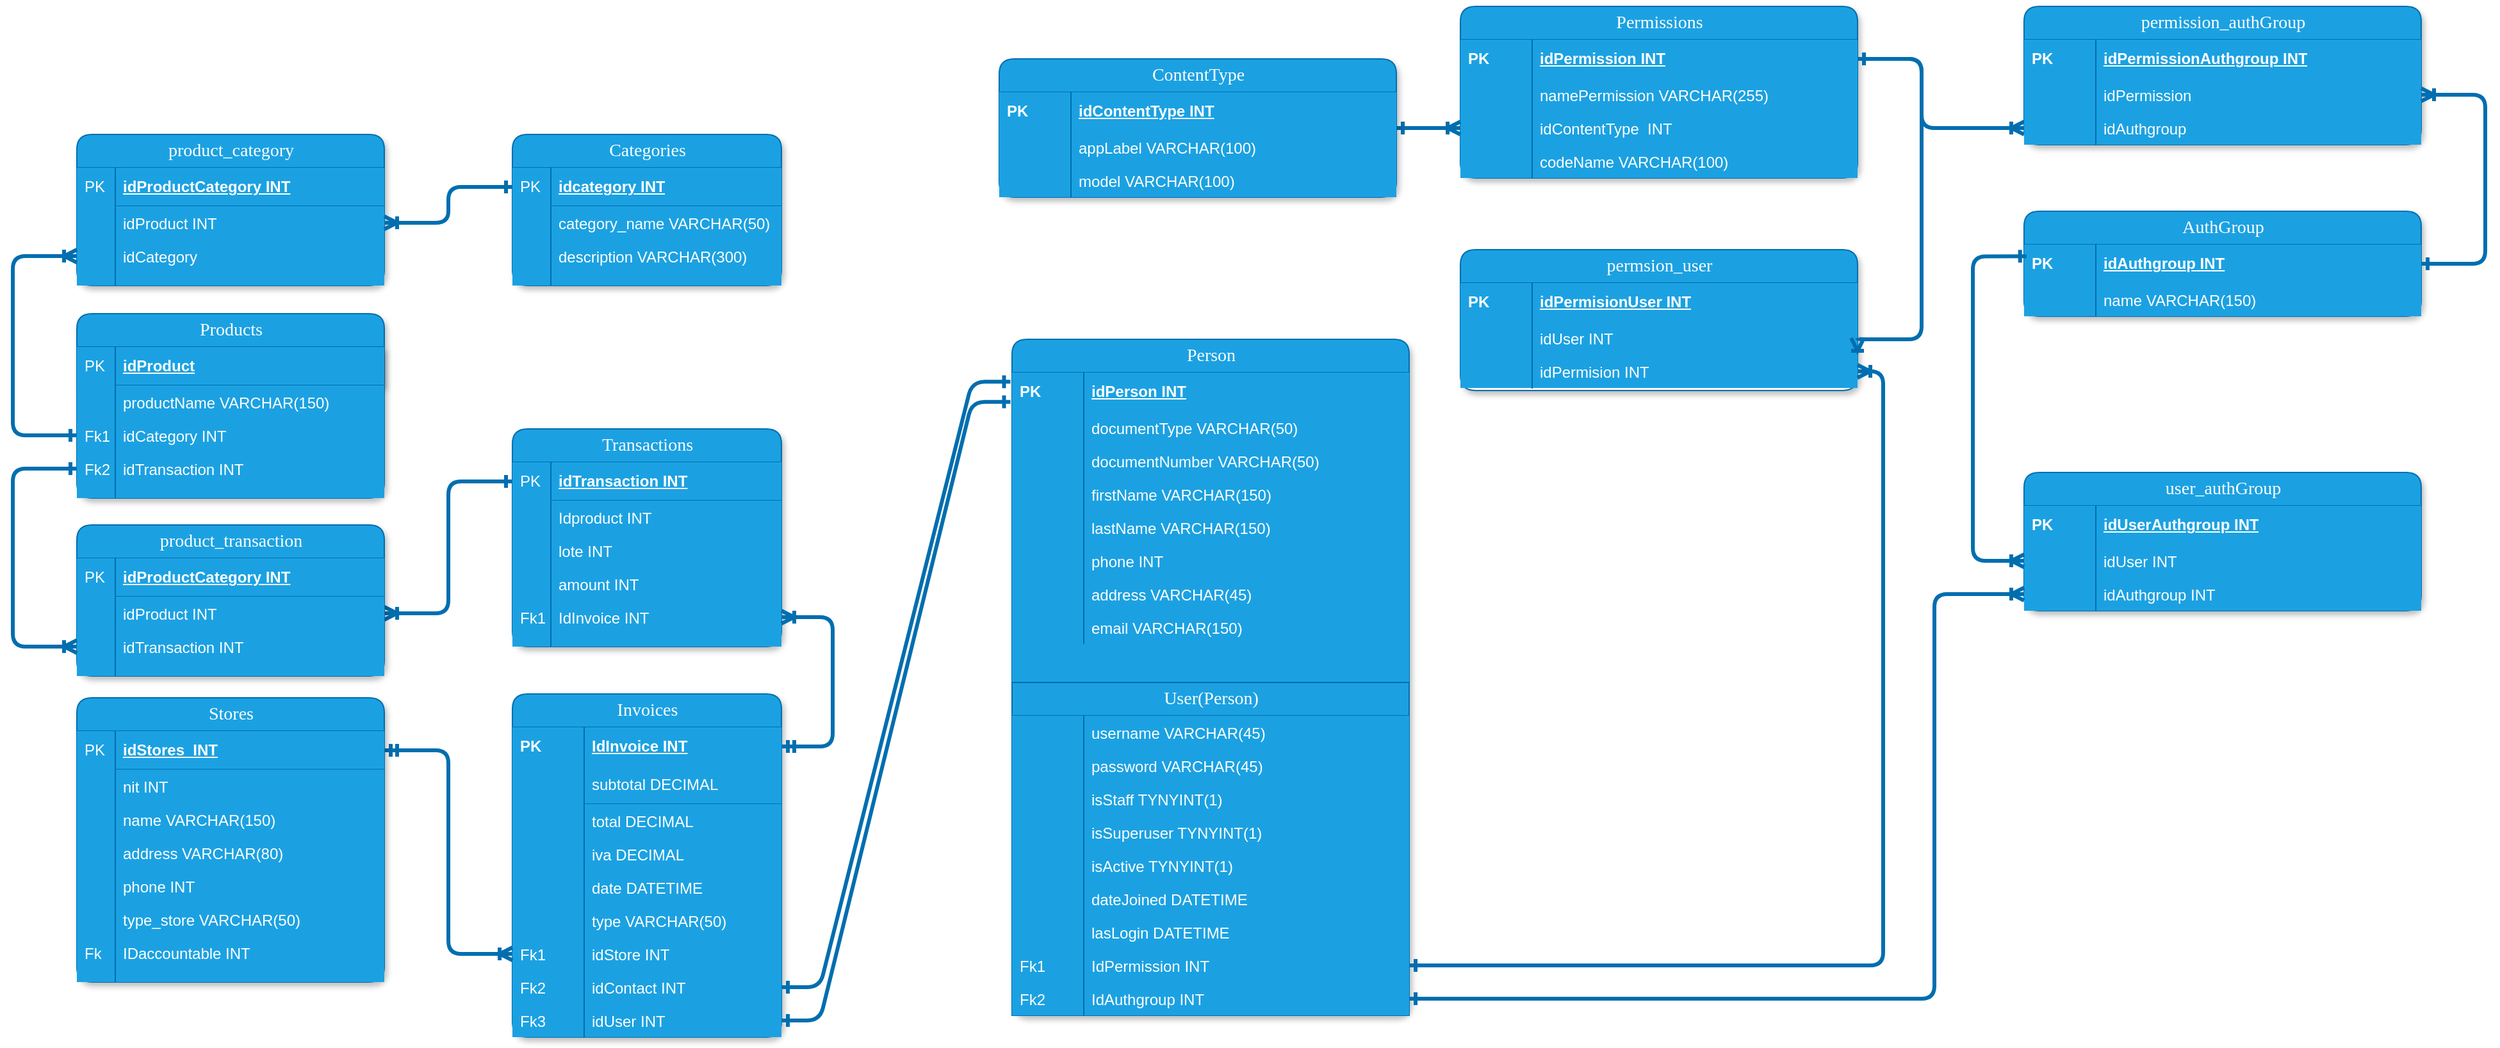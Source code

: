 <mxfile version="23.0.2" type="device">
  <diagram name="Page-1" id="e56a1550-8fbb-45ad-956c-1786394a9013">
    <mxGraphModel dx="2025" dy="1189" grid="1" gridSize="10" guides="1" tooltips="1" connect="1" arrows="1" fold="1" page="1" pageScale="1" pageWidth="1100" pageHeight="850" background="none" math="0" shadow="0">
      <root>
        <mxCell id="0" />
        <mxCell id="1" parent="0" />
        <mxCell id="2e49270ec7c68f3f-1" value="permsion_user" style="swimlane;html=1;fontStyle=0;childLayout=stackLayout;horizontal=1;startSize=26;fillColor=#1ba1e2;horizontalStack=0;resizeParent=1;resizeLast=0;collapsible=1;marginBottom=0;swimlaneFillColor=#ffffff;align=center;rounded=1;shadow=1;comic=0;labelBackgroundColor=none;strokeWidth=1;fontFamily=Verdana;fontSize=14;fontColor=#ffffff;strokeColor=#006EAF;" parent="1" vertex="1">
          <mxGeometry x="1280" y="210" width="310" height="110" as="geometry" />
        </mxCell>
        <mxCell id="2e49270ec7c68f3f-2" value="idPermisionUser INT" style="shape=partialRectangle;top=0;left=0;right=0;bottom=0;html=1;align=left;verticalAlign=middle;fillColor=#1ba1e2;spacingLeft=60;spacingRight=4;whiteSpace=wrap;overflow=hidden;rotatable=0;points=[[0,0.5],[1,0.5]];portConstraint=eastwest;dropTarget=0;fontStyle=5;fontColor=#ffffff;strokeColor=#006EAF;" parent="2e49270ec7c68f3f-1" vertex="1">
          <mxGeometry y="26" width="310" height="30" as="geometry" />
        </mxCell>
        <mxCell id="2e49270ec7c68f3f-3" value="PK" style="shape=partialRectangle;fontStyle=1;top=0;left=0;bottom=0;html=1;fillColor=#1ba1e2;align=left;verticalAlign=middle;spacingLeft=4;spacingRight=4;whiteSpace=wrap;overflow=hidden;rotatable=0;points=[];portConstraint=eastwest;part=1;fontColor=#ffffff;strokeColor=#006EAF;" parent="2e49270ec7c68f3f-2" vertex="1" connectable="0">
          <mxGeometry width="56" height="30" as="geometry" />
        </mxCell>
        <mxCell id="2e49270ec7c68f3f-6" value="idUser INT" style="shape=partialRectangle;top=0;left=0;right=0;bottom=0;html=1;align=left;verticalAlign=top;fillColor=#1ba1e2;spacingLeft=60;spacingRight=4;whiteSpace=wrap;overflow=hidden;rotatable=0;points=[[0,0.5],[1,0.5]];portConstraint=eastwest;dropTarget=0;fontColor=#ffffff;strokeColor=#006EAF;" parent="2e49270ec7c68f3f-1" vertex="1">
          <mxGeometry y="56" width="310" height="26" as="geometry" />
        </mxCell>
        <mxCell id="2e49270ec7c68f3f-7" value="" style="shape=partialRectangle;top=0;left=0;bottom=0;html=1;fillColor=#1ba1e2;align=left;verticalAlign=top;spacingLeft=4;spacingRight=4;whiteSpace=wrap;overflow=hidden;rotatable=0;points=[];portConstraint=eastwest;part=1;fontColor=#ffffff;strokeColor=#006EAF;" parent="2e49270ec7c68f3f-6" vertex="1" connectable="0">
          <mxGeometry width="56" height="26" as="geometry" />
        </mxCell>
        <mxCell id="l8RNICUmiqHA0oNXnJ8F-74" value="idPermision INT" style="shape=partialRectangle;top=0;left=0;right=0;bottom=0;html=1;align=left;verticalAlign=top;fillColor=#1ba1e2;spacingLeft=60;spacingRight=4;whiteSpace=wrap;overflow=hidden;rotatable=0;points=[[0,0.5],[1,0.5]];portConstraint=eastwest;dropTarget=0;fontColor=#ffffff;strokeColor=#006EAF;" vertex="1" parent="2e49270ec7c68f3f-1">
          <mxGeometry y="82" width="310" height="26" as="geometry" />
        </mxCell>
        <mxCell id="l8RNICUmiqHA0oNXnJ8F-75" value="" style="shape=partialRectangle;top=0;left=0;bottom=0;html=1;fillColor=#1ba1e2;align=left;verticalAlign=top;spacingLeft=4;spacingRight=4;whiteSpace=wrap;overflow=hidden;rotatable=0;points=[];portConstraint=eastwest;part=1;fontColor=#ffffff;strokeColor=#006EAF;" vertex="1" connectable="0" parent="l8RNICUmiqHA0oNXnJ8F-74">
          <mxGeometry width="56" height="26" as="geometry" />
        </mxCell>
        <mxCell id="2e49270ec7c68f3f-8" value="Products" style="swimlane;html=1;fontStyle=0;childLayout=stackLayout;horizontal=1;startSize=26;fillColor=#1ba1e2;horizontalStack=0;resizeParent=1;resizeLast=0;collapsible=1;marginBottom=0;swimlaneFillColor=#ffffff;align=center;rounded=1;shadow=1;comic=0;labelBackgroundColor=none;strokeWidth=1;fontFamily=Verdana;fontSize=14;swimlaneLine=1;fontColor=#ffffff;strokeColor=#006EAF;" parent="1" vertex="1">
          <mxGeometry x="200" y="260" width="240" height="144" as="geometry" />
        </mxCell>
        <mxCell id="2e49270ec7c68f3f-9" value="idProduct" style="shape=partialRectangle;top=0;left=0;right=0;bottom=1;html=1;align=left;verticalAlign=middle;fillColor=#1ba1e2;spacingLeft=34;spacingRight=4;whiteSpace=wrap;overflow=hidden;rotatable=0;points=[[0,0.5],[1,0.5]];portConstraint=eastwest;dropTarget=0;fontStyle=5;fontColor=#ffffff;strokeColor=#006EAF;shadow=1;" parent="2e49270ec7c68f3f-8" vertex="1">
          <mxGeometry y="26" width="240" height="30" as="geometry" />
        </mxCell>
        <mxCell id="2e49270ec7c68f3f-10" value="PK" style="shape=partialRectangle;top=0;left=0;bottom=0;html=1;fillColor=#1ba1e2;align=left;verticalAlign=middle;spacingLeft=4;spacingRight=4;whiteSpace=wrap;overflow=hidden;rotatable=0;points=[];portConstraint=eastwest;part=1;fontColor=#ffffff;strokeColor=#006EAF;" parent="2e49270ec7c68f3f-9" vertex="1" connectable="0">
          <mxGeometry width="30" height="30" as="geometry" />
        </mxCell>
        <mxCell id="2e49270ec7c68f3f-11" value="productName VARCHAR(150)" style="shape=partialRectangle;top=0;left=0;right=0;bottom=0;html=1;align=left;verticalAlign=top;fillColor=#1ba1e2;spacingLeft=34;spacingRight=4;whiteSpace=wrap;overflow=hidden;rotatable=0;points=[[0,0.5],[1,0.5]];portConstraint=eastwest;dropTarget=0;fontColor=#ffffff;strokeColor=#006EAF;" parent="2e49270ec7c68f3f-8" vertex="1">
          <mxGeometry y="56" width="240" height="26" as="geometry" />
        </mxCell>
        <mxCell id="2e49270ec7c68f3f-12" value="" style="shape=partialRectangle;top=0;left=0;bottom=0;html=1;fillColor=#1ba1e2;align=left;verticalAlign=top;spacingLeft=4;spacingRight=4;whiteSpace=wrap;overflow=hidden;rotatable=0;points=[];portConstraint=eastwest;part=1;fontColor=#ffffff;strokeColor=#006EAF;" parent="2e49270ec7c68f3f-11" vertex="1" connectable="0">
          <mxGeometry width="30" height="26" as="geometry" />
        </mxCell>
        <mxCell id="2e49270ec7c68f3f-13" value="idCategory INT" style="shape=partialRectangle;top=0;left=0;right=0;bottom=0;html=1;align=left;verticalAlign=top;fillColor=#1ba1e2;spacingLeft=34;spacingRight=4;whiteSpace=wrap;overflow=hidden;rotatable=0;points=[[0,0.5],[1,0.5]];portConstraint=eastwest;dropTarget=0;fontColor=#ffffff;strokeColor=#006EAF;" parent="2e49270ec7c68f3f-8" vertex="1">
          <mxGeometry y="82" width="240" height="26" as="geometry" />
        </mxCell>
        <mxCell id="2e49270ec7c68f3f-14" value="Fk1" style="shape=partialRectangle;top=0;left=0;bottom=0;html=1;fillColor=#1ba1e2;align=left;verticalAlign=top;spacingLeft=4;spacingRight=4;whiteSpace=wrap;overflow=hidden;rotatable=0;points=[];portConstraint=eastwest;part=1;fontColor=#ffffff;strokeColor=#006EAF;" parent="2e49270ec7c68f3f-13" vertex="1" connectable="0">
          <mxGeometry width="30" height="26" as="geometry" />
        </mxCell>
        <mxCell id="2e49270ec7c68f3f-15" value="idTransaction INT" style="shape=partialRectangle;top=0;left=0;right=0;bottom=0;html=1;align=left;verticalAlign=top;fillColor=#1ba1e2;spacingLeft=34;spacingRight=4;whiteSpace=wrap;overflow=hidden;rotatable=0;points=[[0,0.5],[1,0.5]];portConstraint=eastwest;dropTarget=0;fontColor=#ffffff;strokeColor=#006EAF;" parent="2e49270ec7c68f3f-8" vertex="1">
          <mxGeometry y="108" width="240" height="26" as="geometry" />
        </mxCell>
        <mxCell id="2e49270ec7c68f3f-16" value="Fk2" style="shape=partialRectangle;top=0;left=0;bottom=0;html=1;fillColor=#1ba1e2;align=left;verticalAlign=top;spacingLeft=4;spacingRight=4;whiteSpace=wrap;overflow=hidden;rotatable=0;points=[];portConstraint=eastwest;part=1;fontColor=#ffffff;strokeColor=#006EAF;" parent="2e49270ec7c68f3f-15" vertex="1" connectable="0">
          <mxGeometry width="30" height="26" as="geometry" />
        </mxCell>
        <mxCell id="2e49270ec7c68f3f-17" value="" style="shape=partialRectangle;top=0;left=0;right=0;bottom=0;html=1;align=left;verticalAlign=top;fillColor=#1ba1e2;spacingLeft=34;spacingRight=4;whiteSpace=wrap;overflow=hidden;rotatable=0;points=[[0,0.5],[1,0.5]];portConstraint=eastwest;dropTarget=0;fontColor=#ffffff;strokeColor=#006EAF;" parent="2e49270ec7c68f3f-8" vertex="1">
          <mxGeometry y="134" width="240" height="10" as="geometry" />
        </mxCell>
        <mxCell id="2e49270ec7c68f3f-18" value="" style="shape=partialRectangle;top=0;left=0;bottom=0;html=1;fillColor=#1ba1e2;align=left;verticalAlign=top;spacingLeft=4;spacingRight=4;whiteSpace=wrap;overflow=hidden;rotatable=0;points=[];portConstraint=eastwest;part=1;fontColor=#ffffff;strokeColor=#006EAF;" parent="2e49270ec7c68f3f-17" vertex="1" connectable="0">
          <mxGeometry width="30" height="10" as="geometry" />
        </mxCell>
        <mxCell id="2e49270ec7c68f3f-19" value="product_category" style="swimlane;html=1;fontStyle=0;childLayout=stackLayout;horizontal=1;startSize=26;fillColor=#1ba1e2;horizontalStack=0;resizeParent=1;resizeLast=0;collapsible=1;marginBottom=0;swimlaneFillColor=#ffffff;align=center;rounded=1;shadow=1;comic=0;labelBackgroundColor=none;strokeWidth=1;fontFamily=Verdana;fontSize=14;fontColor=#ffffff;strokeColor=#006EAF;" parent="1" vertex="1">
          <mxGeometry x="200" y="120" width="240" height="118" as="geometry" />
        </mxCell>
        <mxCell id="2e49270ec7c68f3f-20" value="idProductCategory INT" style="shape=partialRectangle;top=0;left=0;right=0;bottom=1;html=1;align=left;verticalAlign=middle;fillColor=#1ba1e2;spacingLeft=34;spacingRight=4;whiteSpace=wrap;overflow=hidden;rotatable=0;points=[[0,0.5],[1,0.5]];portConstraint=eastwest;dropTarget=0;fontStyle=5;fontColor=#ffffff;strokeColor=#006EAF;" parent="2e49270ec7c68f3f-19" vertex="1">
          <mxGeometry y="26" width="240" height="30" as="geometry" />
        </mxCell>
        <mxCell id="2e49270ec7c68f3f-21" value="PK" style="shape=partialRectangle;top=0;left=0;bottom=0;html=1;fillColor=#1ba1e2;align=left;verticalAlign=middle;spacingLeft=4;spacingRight=4;whiteSpace=wrap;overflow=hidden;rotatable=0;points=[];portConstraint=eastwest;part=1;fontColor=#ffffff;strokeColor=#006EAF;" parent="2e49270ec7c68f3f-20" vertex="1" connectable="0">
          <mxGeometry width="30" height="30" as="geometry" />
        </mxCell>
        <mxCell id="2e49270ec7c68f3f-22" value="idProduct INT" style="shape=partialRectangle;top=0;left=0;right=0;bottom=0;html=1;align=left;verticalAlign=top;fillColor=#1ba1e2;spacingLeft=34;spacingRight=4;whiteSpace=wrap;overflow=hidden;rotatable=0;points=[[0,0.5],[1,0.5]];portConstraint=eastwest;dropTarget=0;fontColor=#ffffff;strokeColor=#006EAF;" parent="2e49270ec7c68f3f-19" vertex="1">
          <mxGeometry y="56" width="240" height="26" as="geometry" />
        </mxCell>
        <mxCell id="2e49270ec7c68f3f-23" value="" style="shape=partialRectangle;top=0;left=0;bottom=0;html=1;fillColor=#1ba1e2;align=left;verticalAlign=top;spacingLeft=4;spacingRight=4;whiteSpace=wrap;overflow=hidden;rotatable=0;points=[];portConstraint=eastwest;part=1;fontColor=#ffffff;strokeColor=#006EAF;" parent="2e49270ec7c68f3f-22" vertex="1" connectable="0">
          <mxGeometry width="30" height="26" as="geometry" />
        </mxCell>
        <mxCell id="2e49270ec7c68f3f-24" value="idCategory" style="shape=partialRectangle;top=0;left=0;right=0;bottom=0;html=1;align=left;verticalAlign=top;fillColor=#1ba1e2;spacingLeft=34;spacingRight=4;whiteSpace=wrap;overflow=hidden;rotatable=0;points=[[0,0.5],[1,0.5]];portConstraint=eastwest;dropTarget=0;fontColor=#ffffff;strokeColor=#006EAF;" parent="2e49270ec7c68f3f-19" vertex="1">
          <mxGeometry y="82" width="240" height="26" as="geometry" />
        </mxCell>
        <mxCell id="2e49270ec7c68f3f-25" value="" style="shape=partialRectangle;top=0;left=0;bottom=0;html=1;fillColor=#1ba1e2;align=left;verticalAlign=top;spacingLeft=4;spacingRight=4;whiteSpace=wrap;overflow=hidden;rotatable=0;points=[];portConstraint=eastwest;part=1;fontColor=#ffffff;strokeColor=#006EAF;" parent="2e49270ec7c68f3f-24" vertex="1" connectable="0">
          <mxGeometry width="30" height="26" as="geometry" />
        </mxCell>
        <mxCell id="2e49270ec7c68f3f-28" value="" style="shape=partialRectangle;top=0;left=0;right=0;bottom=0;html=1;align=left;verticalAlign=top;fillColor=#1ba1e2;spacingLeft=34;spacingRight=4;whiteSpace=wrap;overflow=hidden;rotatable=0;points=[[0,0.5],[1,0.5]];portConstraint=eastwest;dropTarget=0;fontColor=#ffffff;strokeColor=#006EAF;" parent="2e49270ec7c68f3f-19" vertex="1">
          <mxGeometry y="108" width="240" height="10" as="geometry" />
        </mxCell>
        <mxCell id="2e49270ec7c68f3f-29" value="" style="shape=partialRectangle;top=0;left=0;bottom=0;html=1;fillColor=#1ba1e2;align=left;verticalAlign=top;spacingLeft=4;spacingRight=4;whiteSpace=wrap;overflow=hidden;rotatable=0;points=[];portConstraint=eastwest;part=1;fontColor=#ffffff;strokeColor=#006EAF;" parent="2e49270ec7c68f3f-28" vertex="1" connectable="0">
          <mxGeometry width="30" height="10" as="geometry" />
        </mxCell>
        <mxCell id="2e49270ec7c68f3f-30" value="Transactions" style="swimlane;html=1;fontStyle=0;childLayout=stackLayout;horizontal=1;startSize=26;fillColor=#1ba1e2;horizontalStack=0;resizeParent=1;resizeLast=0;collapsible=1;marginBottom=0;swimlaneFillColor=#ffffff;align=center;rounded=1;shadow=1;comic=0;labelBackgroundColor=none;strokeWidth=1;fontFamily=Verdana;fontSize=14;fontColor=#ffffff;strokeColor=#006EAF;" parent="1" vertex="1">
          <mxGeometry x="540" y="350" width="210" height="170" as="geometry" />
        </mxCell>
        <mxCell id="2e49270ec7c68f3f-31" value="idTransaction INT" style="shape=partialRectangle;top=0;left=0;right=0;bottom=1;html=1;align=left;verticalAlign=middle;fillColor=#1ba1e2;spacingLeft=34;spacingRight=4;whiteSpace=wrap;overflow=hidden;rotatable=0;points=[[0,0.5],[1,0.5]];portConstraint=eastwest;dropTarget=0;fontStyle=5;fontColor=#ffffff;strokeColor=#006EAF;" parent="2e49270ec7c68f3f-30" vertex="1">
          <mxGeometry y="26" width="210" height="30" as="geometry" />
        </mxCell>
        <mxCell id="2e49270ec7c68f3f-32" value="PK" style="shape=partialRectangle;top=0;left=0;bottom=0;html=1;fillColor=#1ba1e2;align=left;verticalAlign=middle;spacingLeft=4;spacingRight=4;whiteSpace=wrap;overflow=hidden;rotatable=0;points=[];portConstraint=eastwest;part=1;fontColor=#ffffff;strokeColor=#006EAF;" parent="2e49270ec7c68f3f-31" vertex="1" connectable="0">
          <mxGeometry width="30" height="30" as="geometry" />
        </mxCell>
        <mxCell id="2e49270ec7c68f3f-33" value="Idproduct INT" style="shape=partialRectangle;top=0;left=0;right=0;bottom=0;html=1;align=left;verticalAlign=top;fillColor=#1ba1e2;spacingLeft=34;spacingRight=4;whiteSpace=wrap;overflow=hidden;rotatable=0;points=[[0,0.5],[1,0.5]];portConstraint=eastwest;dropTarget=0;fontColor=#ffffff;strokeColor=#006EAF;" parent="2e49270ec7c68f3f-30" vertex="1">
          <mxGeometry y="56" width="210" height="26" as="geometry" />
        </mxCell>
        <mxCell id="2e49270ec7c68f3f-34" value="" style="shape=partialRectangle;top=0;left=0;bottom=0;html=1;fillColor=#1ba1e2;align=left;verticalAlign=top;spacingLeft=4;spacingRight=4;whiteSpace=wrap;overflow=hidden;rotatable=0;points=[];portConstraint=eastwest;part=1;fontColor=#ffffff;strokeColor=#006EAF;" parent="2e49270ec7c68f3f-33" vertex="1" connectable="0">
          <mxGeometry width="30" height="26" as="geometry" />
        </mxCell>
        <mxCell id="l8RNICUmiqHA0oNXnJ8F-25" value="lote INT" style="shape=partialRectangle;top=0;left=0;right=0;bottom=0;html=1;align=left;verticalAlign=top;fillColor=#1ba1e2;spacingLeft=34;spacingRight=4;whiteSpace=wrap;overflow=hidden;rotatable=0;points=[[0,0.5],[1,0.5]];portConstraint=eastwest;dropTarget=0;fontColor=#ffffff;strokeColor=#006EAF;" vertex="1" parent="2e49270ec7c68f3f-30">
          <mxGeometry y="82" width="210" height="26" as="geometry" />
        </mxCell>
        <mxCell id="l8RNICUmiqHA0oNXnJ8F-26" value="" style="shape=partialRectangle;top=0;left=0;bottom=0;html=1;fillColor=#1ba1e2;align=left;verticalAlign=top;spacingLeft=4;spacingRight=4;whiteSpace=wrap;overflow=hidden;rotatable=0;points=[];portConstraint=eastwest;part=1;fontColor=#ffffff;strokeColor=#006EAF;" vertex="1" connectable="0" parent="l8RNICUmiqHA0oNXnJ8F-25">
          <mxGeometry width="30" height="26" as="geometry" />
        </mxCell>
        <mxCell id="2e49270ec7c68f3f-37" value="amount INT" style="shape=partialRectangle;top=0;left=0;right=0;bottom=0;html=1;align=left;verticalAlign=top;fillColor=#1ba1e2;spacingLeft=34;spacingRight=4;whiteSpace=wrap;overflow=hidden;rotatable=0;points=[[0,0.5],[1,0.5]];portConstraint=eastwest;dropTarget=0;fontColor=#ffffff;strokeColor=#006EAF;" parent="2e49270ec7c68f3f-30" vertex="1">
          <mxGeometry y="108" width="210" height="26" as="geometry" />
        </mxCell>
        <mxCell id="2e49270ec7c68f3f-38" value="" style="shape=partialRectangle;top=0;left=0;bottom=0;html=1;fillColor=#1ba1e2;align=left;verticalAlign=top;spacingLeft=4;spacingRight=4;whiteSpace=wrap;overflow=hidden;rotatable=0;points=[];portConstraint=eastwest;part=1;fontColor=#ffffff;strokeColor=#006EAF;" parent="2e49270ec7c68f3f-37" vertex="1" connectable="0">
          <mxGeometry width="30" height="26" as="geometry" />
        </mxCell>
        <mxCell id="l8RNICUmiqHA0oNXnJ8F-27" value="IdInvoice INT" style="shape=partialRectangle;top=0;left=0;right=0;bottom=0;html=1;align=left;verticalAlign=top;fillColor=#1ba1e2;spacingLeft=34;spacingRight=4;whiteSpace=wrap;overflow=hidden;rotatable=0;points=[[0,0.5],[1,0.5]];portConstraint=eastwest;dropTarget=0;fontColor=#ffffff;strokeColor=#006EAF;" vertex="1" parent="2e49270ec7c68f3f-30">
          <mxGeometry y="134" width="210" height="26" as="geometry" />
        </mxCell>
        <mxCell id="l8RNICUmiqHA0oNXnJ8F-28" value="Fk1" style="shape=partialRectangle;top=0;left=0;bottom=0;html=1;fillColor=#1ba1e2;align=left;verticalAlign=top;spacingLeft=4;spacingRight=4;whiteSpace=wrap;overflow=hidden;rotatable=0;points=[];portConstraint=eastwest;part=1;fontColor=#ffffff;strokeColor=#006EAF;" vertex="1" connectable="0" parent="l8RNICUmiqHA0oNXnJ8F-27">
          <mxGeometry width="30" height="26" as="geometry" />
        </mxCell>
        <mxCell id="2e49270ec7c68f3f-39" value="" style="shape=partialRectangle;top=0;left=0;right=0;bottom=0;html=1;align=left;verticalAlign=top;fillColor=#1ba1e2;spacingLeft=34;spacingRight=4;whiteSpace=wrap;overflow=hidden;rotatable=0;points=[[0,0.5],[1,0.5]];portConstraint=eastwest;dropTarget=0;fontColor=#ffffff;strokeColor=#006EAF;" parent="2e49270ec7c68f3f-30" vertex="1">
          <mxGeometry y="160" width="210" height="10" as="geometry" />
        </mxCell>
        <mxCell id="2e49270ec7c68f3f-40" value="" style="shape=partialRectangle;top=0;left=0;bottom=0;html=1;fillColor=#1ba1e2;align=left;verticalAlign=top;spacingLeft=4;spacingRight=4;whiteSpace=wrap;overflow=hidden;rotatable=0;points=[];portConstraint=eastwest;part=1;fontColor=#ffffff;strokeColor=#006EAF;" parent="2e49270ec7c68f3f-39" vertex="1" connectable="0">
          <mxGeometry width="30" height="10" as="geometry" />
        </mxCell>
        <mxCell id="2e49270ec7c68f3f-41" value="Invoices" style="swimlane;html=1;fontStyle=0;childLayout=stackLayout;horizontal=1;startSize=26;fillColor=#1ba1e2;horizontalStack=0;resizeParent=1;resizeLast=0;collapsible=1;marginBottom=0;swimlaneFillColor=#ffffff;align=center;rounded=1;shadow=1;comic=0;labelBackgroundColor=none;strokeWidth=1;fontFamily=Verdana;fontSize=14;fontColor=#ffffff;strokeColor=#006EAF;" parent="1" vertex="1">
          <mxGeometry x="540" y="557" width="210" height="268" as="geometry" />
        </mxCell>
        <mxCell id="2e49270ec7c68f3f-42" value="IdInvoice INT" style="shape=partialRectangle;top=0;left=0;right=0;bottom=0;html=1;align=left;verticalAlign=middle;fillColor=#1ba1e2;spacingLeft=60;spacingRight=4;whiteSpace=wrap;overflow=hidden;rotatable=0;points=[[0,0.5],[1,0.5]];portConstraint=eastwest;dropTarget=0;fontStyle=5;fontColor=#ffffff;strokeColor=#006EAF;" parent="2e49270ec7c68f3f-41" vertex="1">
          <mxGeometry y="26" width="210" height="30" as="geometry" />
        </mxCell>
        <mxCell id="2e49270ec7c68f3f-43" value="PK" style="shape=partialRectangle;fontStyle=1;top=0;left=0;bottom=0;html=1;fillColor=#1ba1e2;align=left;verticalAlign=middle;spacingLeft=4;spacingRight=4;whiteSpace=wrap;overflow=hidden;rotatable=0;points=[];portConstraint=eastwest;part=1;fontColor=#ffffff;strokeColor=#006EAF;" parent="2e49270ec7c68f3f-42" vertex="1" connectable="0">
          <mxGeometry width="56" height="30" as="geometry" />
        </mxCell>
        <mxCell id="2e49270ec7c68f3f-44" value="subtotal DECIMAL" style="shape=partialRectangle;top=0;left=0;right=0;bottom=1;html=1;align=left;verticalAlign=middle;fillColor=#1ba1e2;spacingLeft=60;spacingRight=4;whiteSpace=wrap;overflow=hidden;rotatable=0;points=[[0,0.5],[1,0.5]];portConstraint=eastwest;dropTarget=0;fontStyle=0;fontColor=#ffffff;strokeColor=#006EAF;" parent="2e49270ec7c68f3f-41" vertex="1">
          <mxGeometry y="56" width="210" height="30" as="geometry" />
        </mxCell>
        <mxCell id="2e49270ec7c68f3f-45" value="" style="shape=partialRectangle;fontStyle=1;top=0;left=0;bottom=0;html=1;fillColor=#1ba1e2;align=left;verticalAlign=middle;spacingLeft=4;spacingRight=4;whiteSpace=wrap;overflow=hidden;rotatable=0;points=[];portConstraint=eastwest;part=1;fontColor=#ffffff;strokeColor=#006EAF;" parent="2e49270ec7c68f3f-44" vertex="1" connectable="0">
          <mxGeometry width="56" height="30" as="geometry" />
        </mxCell>
        <mxCell id="2e49270ec7c68f3f-46" value="total DECIMAL" style="shape=partialRectangle;top=0;left=0;right=0;bottom=0;html=1;align=left;verticalAlign=top;fillColor=#1ba1e2;spacingLeft=60;spacingRight=4;whiteSpace=wrap;overflow=hidden;rotatable=0;points=[[0,0.5],[1,0.5]];portConstraint=eastwest;dropTarget=0;fontColor=#ffffff;strokeColor=#006EAF;" parent="2e49270ec7c68f3f-41" vertex="1">
          <mxGeometry y="86" width="210" height="26" as="geometry" />
        </mxCell>
        <mxCell id="2e49270ec7c68f3f-47" value="" style="shape=partialRectangle;top=0;left=0;bottom=0;html=1;fillColor=#1ba1e2;align=left;verticalAlign=top;spacingLeft=4;spacingRight=4;whiteSpace=wrap;overflow=hidden;rotatable=0;points=[];portConstraint=eastwest;part=1;fontColor=#ffffff;strokeColor=#006EAF;" parent="2e49270ec7c68f3f-46" vertex="1" connectable="0">
          <mxGeometry width="56" height="26" as="geometry" />
        </mxCell>
        <mxCell id="l8RNICUmiqHA0oNXnJ8F-31" value="iva DECIMAL" style="shape=partialRectangle;top=0;left=0;right=0;bottom=0;html=1;align=left;verticalAlign=top;fillColor=#1ba1e2;spacingLeft=60;spacingRight=4;whiteSpace=wrap;overflow=hidden;rotatable=0;points=[[0,0.5],[1,0.5]];portConstraint=eastwest;dropTarget=0;fontColor=#ffffff;strokeColor=#006EAF;" vertex="1" parent="2e49270ec7c68f3f-41">
          <mxGeometry y="112" width="210" height="26" as="geometry" />
        </mxCell>
        <mxCell id="l8RNICUmiqHA0oNXnJ8F-32" value="" style="shape=partialRectangle;top=0;left=0;bottom=0;html=1;fillColor=#1ba1e2;align=left;verticalAlign=top;spacingLeft=4;spacingRight=4;whiteSpace=wrap;overflow=hidden;rotatable=0;points=[];portConstraint=eastwest;part=1;fontColor=#ffffff;strokeColor=#006EAF;" vertex="1" connectable="0" parent="l8RNICUmiqHA0oNXnJ8F-31">
          <mxGeometry width="56" height="26" as="geometry" />
        </mxCell>
        <mxCell id="l8RNICUmiqHA0oNXnJ8F-33" value="date DATETIME" style="shape=partialRectangle;top=0;left=0;right=0;bottom=0;html=1;align=left;verticalAlign=top;fillColor=#1ba1e2;spacingLeft=60;spacingRight=4;whiteSpace=wrap;overflow=hidden;rotatable=0;points=[[0,0.5],[1,0.5]];portConstraint=eastwest;dropTarget=0;fontColor=#ffffff;strokeColor=#006EAF;" vertex="1" parent="2e49270ec7c68f3f-41">
          <mxGeometry y="138" width="210" height="26" as="geometry" />
        </mxCell>
        <mxCell id="l8RNICUmiqHA0oNXnJ8F-34" value="" style="shape=partialRectangle;top=0;left=0;bottom=0;html=1;fillColor=#1ba1e2;align=left;verticalAlign=top;spacingLeft=4;spacingRight=4;whiteSpace=wrap;overflow=hidden;rotatable=0;points=[];portConstraint=eastwest;part=1;fontColor=#ffffff;strokeColor=#006EAF;" vertex="1" connectable="0" parent="l8RNICUmiqHA0oNXnJ8F-33">
          <mxGeometry width="56" height="26" as="geometry" />
        </mxCell>
        <mxCell id="l8RNICUmiqHA0oNXnJ8F-35" value="type VARCHAR(50)" style="shape=partialRectangle;top=0;left=0;right=0;bottom=0;html=1;align=left;verticalAlign=top;fillColor=#1ba1e2;spacingLeft=60;spacingRight=4;whiteSpace=wrap;overflow=hidden;rotatable=0;points=[[0,0.5],[1,0.5]];portConstraint=eastwest;dropTarget=0;fontColor=#ffffff;strokeColor=#006EAF;" vertex="1" parent="2e49270ec7c68f3f-41">
          <mxGeometry y="164" width="210" height="26" as="geometry" />
        </mxCell>
        <mxCell id="l8RNICUmiqHA0oNXnJ8F-36" value="" style="shape=partialRectangle;top=0;left=0;bottom=0;html=1;fillColor=#1ba1e2;align=left;verticalAlign=top;spacingLeft=4;spacingRight=4;whiteSpace=wrap;overflow=hidden;rotatable=0;points=[];portConstraint=eastwest;part=1;fontColor=#ffffff;strokeColor=#006EAF;" vertex="1" connectable="0" parent="l8RNICUmiqHA0oNXnJ8F-35">
          <mxGeometry width="56" height="26" as="geometry" />
        </mxCell>
        <mxCell id="l8RNICUmiqHA0oNXnJ8F-48" value="idStore INT" style="shape=partialRectangle;top=0;left=0;right=0;bottom=0;html=1;align=left;verticalAlign=top;fillColor=#1ba1e2;spacingLeft=60;spacingRight=4;whiteSpace=wrap;overflow=hidden;rotatable=0;points=[[0,0.5],[1,0.5]];portConstraint=eastwest;dropTarget=0;fontColor=#ffffff;strokeColor=#006EAF;" vertex="1" parent="2e49270ec7c68f3f-41">
          <mxGeometry y="190" width="210" height="26" as="geometry" />
        </mxCell>
        <mxCell id="l8RNICUmiqHA0oNXnJ8F-49" value="Fk1" style="shape=partialRectangle;top=0;left=0;bottom=0;html=1;fillColor=#1ba1e2;align=left;verticalAlign=top;spacingLeft=4;spacingRight=4;whiteSpace=wrap;overflow=hidden;rotatable=0;points=[];portConstraint=eastwest;part=1;fontColor=#ffffff;strokeColor=#006EAF;" vertex="1" connectable="0" parent="l8RNICUmiqHA0oNXnJ8F-48">
          <mxGeometry width="56" height="26" as="geometry" />
        </mxCell>
        <mxCell id="l8RNICUmiqHA0oNXnJ8F-37" value="idContact INT" style="shape=partialRectangle;top=0;left=0;right=0;bottom=0;html=1;align=left;verticalAlign=top;fillColor=#1ba1e2;spacingLeft=60;spacingRight=4;whiteSpace=wrap;overflow=hidden;rotatable=0;points=[[0,0.5],[1,0.5]];portConstraint=eastwest;dropTarget=0;fontColor=#ffffff;strokeColor=#006EAF;" vertex="1" parent="2e49270ec7c68f3f-41">
          <mxGeometry y="216" width="210" height="26" as="geometry" />
        </mxCell>
        <mxCell id="l8RNICUmiqHA0oNXnJ8F-38" value="Fk2" style="shape=partialRectangle;top=0;left=0;bottom=0;html=1;fillColor=#1ba1e2;align=left;verticalAlign=top;spacingLeft=4;spacingRight=4;whiteSpace=wrap;overflow=hidden;rotatable=0;points=[];portConstraint=eastwest;part=1;fontColor=#ffffff;strokeColor=#006EAF;" vertex="1" connectable="0" parent="l8RNICUmiqHA0oNXnJ8F-37">
          <mxGeometry width="56" height="26" as="geometry" />
        </mxCell>
        <mxCell id="l8RNICUmiqHA0oNXnJ8F-50" value="idUser INT" style="shape=partialRectangle;top=0;left=0;right=0;bottom=0;html=1;align=left;verticalAlign=top;fillColor=#1ba1e2;spacingLeft=60;spacingRight=4;whiteSpace=wrap;overflow=hidden;rotatable=0;points=[[0,0.5],[1,0.5]];portConstraint=eastwest;dropTarget=0;fontColor=#ffffff;strokeColor=#006EAF;" vertex="1" parent="2e49270ec7c68f3f-41">
          <mxGeometry y="242" width="210" height="26" as="geometry" />
        </mxCell>
        <mxCell id="l8RNICUmiqHA0oNXnJ8F-51" value="Fk3" style="shape=partialRectangle;top=0;left=0;bottom=0;html=1;fillColor=#1ba1e2;align=left;verticalAlign=top;spacingLeft=4;spacingRight=4;whiteSpace=wrap;overflow=hidden;rotatable=0;points=[];portConstraint=eastwest;part=1;fontColor=#ffffff;strokeColor=#006EAF;" vertex="1" connectable="0" parent="l8RNICUmiqHA0oNXnJ8F-50">
          <mxGeometry width="56" height="26" as="geometry" />
        </mxCell>
        <mxCell id="2e49270ec7c68f3f-48" value="Permissions" style="swimlane;html=1;fontStyle=0;childLayout=stackLayout;horizontal=1;startSize=26;fillColor=#1ba1e2;horizontalStack=0;resizeParent=1;resizeLast=0;collapsible=1;marginBottom=0;swimlaneFillColor=#ffffff;align=center;rounded=1;shadow=1;comic=0;labelBackgroundColor=none;strokeWidth=1;fontFamily=Verdana;fontSize=14;fontColor=#ffffff;strokeColor=#006EAF;" parent="1" vertex="1">
          <mxGeometry x="1280" y="20" width="310" height="134" as="geometry" />
        </mxCell>
        <mxCell id="2e49270ec7c68f3f-49" value="idPermission INT" style="shape=partialRectangle;top=0;left=0;right=0;bottom=0;html=1;align=left;verticalAlign=middle;fillColor=#1ba1e2;spacingLeft=60;spacingRight=4;whiteSpace=wrap;overflow=hidden;rotatable=0;points=[[0,0.5],[1,0.5]];portConstraint=eastwest;dropTarget=0;fontStyle=5;fontColor=#ffffff;strokeColor=#006EAF;" parent="2e49270ec7c68f3f-48" vertex="1">
          <mxGeometry y="26" width="310" height="30" as="geometry" />
        </mxCell>
        <mxCell id="2e49270ec7c68f3f-50" value="PK" style="shape=partialRectangle;fontStyle=1;top=0;left=0;bottom=0;html=1;fillColor=#1ba1e2;align=left;verticalAlign=middle;spacingLeft=4;spacingRight=4;whiteSpace=wrap;overflow=hidden;rotatable=0;points=[];portConstraint=eastwest;part=1;fontColor=#ffffff;strokeColor=#006EAF;" parent="2e49270ec7c68f3f-49" vertex="1" connectable="0">
          <mxGeometry width="56" height="30" as="geometry" />
        </mxCell>
        <mxCell id="l8RNICUmiqHA0oNXnJ8F-76" value="namePermission VARCHAR(255)" style="shape=partialRectangle;top=0;left=0;right=0;bottom=0;html=1;align=left;verticalAlign=top;fillColor=#1ba1e2;spacingLeft=60;spacingRight=4;whiteSpace=wrap;overflow=hidden;rotatable=0;points=[[0,0.5],[1,0.5]];portConstraint=eastwest;dropTarget=0;fontColor=#ffffff;strokeColor=#006EAF;" vertex="1" parent="2e49270ec7c68f3f-48">
          <mxGeometry y="56" width="310" height="26" as="geometry" />
        </mxCell>
        <mxCell id="l8RNICUmiqHA0oNXnJ8F-77" value="" style="shape=partialRectangle;top=0;left=0;bottom=0;html=1;fillColor=#1ba1e2;align=left;verticalAlign=top;spacingLeft=4;spacingRight=4;whiteSpace=wrap;overflow=hidden;rotatable=0;points=[];portConstraint=eastwest;part=1;fontColor=#ffffff;strokeColor=#006EAF;" vertex="1" connectable="0" parent="l8RNICUmiqHA0oNXnJ8F-76">
          <mxGeometry width="56" height="26" as="geometry" />
        </mxCell>
        <mxCell id="l8RNICUmiqHA0oNXnJ8F-107" value="idContentType&amp;nbsp; INT" style="shape=partialRectangle;top=0;left=0;right=0;bottom=0;html=1;align=left;verticalAlign=top;fillColor=#1ba1e2;spacingLeft=60;spacingRight=4;whiteSpace=wrap;overflow=hidden;rotatable=0;points=[[0,0.5],[1,0.5]];portConstraint=eastwest;dropTarget=0;fontColor=#ffffff;strokeColor=#006EAF;" vertex="1" parent="2e49270ec7c68f3f-48">
          <mxGeometry y="82" width="310" height="26" as="geometry" />
        </mxCell>
        <mxCell id="l8RNICUmiqHA0oNXnJ8F-108" value="" style="shape=partialRectangle;top=0;left=0;bottom=0;html=1;fillColor=#1ba1e2;align=left;verticalAlign=top;spacingLeft=4;spacingRight=4;whiteSpace=wrap;overflow=hidden;rotatable=0;points=[];portConstraint=eastwest;part=1;fontColor=#ffffff;strokeColor=#006EAF;" vertex="1" connectable="0" parent="l8RNICUmiqHA0oNXnJ8F-107">
          <mxGeometry width="56" height="26" as="geometry" />
        </mxCell>
        <mxCell id="2e49270ec7c68f3f-53" value="codeName VARCHAR(100)" style="shape=partialRectangle;top=0;left=0;right=0;bottom=0;html=1;align=left;verticalAlign=top;fillColor=#1ba1e2;spacingLeft=60;spacingRight=4;whiteSpace=wrap;overflow=hidden;rotatable=0;points=[[0,0.5],[1,0.5]];portConstraint=eastwest;dropTarget=0;fontColor=#ffffff;strokeColor=#006EAF;" parent="2e49270ec7c68f3f-48" vertex="1">
          <mxGeometry y="108" width="310" height="26" as="geometry" />
        </mxCell>
        <mxCell id="2e49270ec7c68f3f-54" value="" style="shape=partialRectangle;top=0;left=0;bottom=0;html=1;fillColor=#1ba1e2;align=left;verticalAlign=top;spacingLeft=4;spacingRight=4;whiteSpace=wrap;overflow=hidden;rotatable=0;points=[];portConstraint=eastwest;part=1;fontColor=#ffffff;strokeColor=#006EAF;" parent="2e49270ec7c68f3f-53" vertex="1" connectable="0">
          <mxGeometry width="56" height="26" as="geometry" />
        </mxCell>
        <mxCell id="2e49270ec7c68f3f-55" value="" style="edgeStyle=orthogonalEdgeStyle;html=1;endArrow=ERoneToMany;startArrow=ERmandOne;labelBackgroundColor=none;fontFamily=Verdana;fontSize=14;fillColor=#1ba1e2;strokeColor=#006EAF;entryX=1;entryY=0.5;entryDx=0;entryDy=0;exitX=1;exitY=0.5;exitDx=0;exitDy=0;strokeWidth=3;" parent="1" source="2e49270ec7c68f3f-42" target="l8RNICUmiqHA0oNXnJ8F-27" edge="1">
          <mxGeometry width="100" height="100" relative="1" as="geometry">
            <mxPoint x="830" y="747" as="sourcePoint" />
            <mxPoint x="830" y="517" as="targetPoint" />
            <Array as="points">
              <mxPoint x="790" y="598" />
              <mxPoint x="790" y="497" />
            </Array>
          </mxGeometry>
        </mxCell>
        <mxCell id="2e49270ec7c68f3f-56" value="" style="html=1;endArrow=ERoneToMany;endFill=0;startArrow=ERone;labelBackgroundColor=none;fontFamily=Verdana;fontSize=14;fillColor=#1ba1e2;strokeColor=#006EAF;entryX=1;entryY=0.5;entryDx=0;entryDy=0;exitX=0;exitY=0.5;exitDx=0;exitDy=0;startFill=0;strokeWidth=3;edgeStyle=orthogonalEdgeStyle;curved=0;rounded=1;" parent="1" source="2e49270ec7c68f3f-31" target="l8RNICUmiqHA0oNXnJ8F-148" edge="1">
          <mxGeometry width="100" height="100" relative="1" as="geometry">
            <mxPoint x="480" y="660" as="sourcePoint" />
            <mxPoint x="480" y="480" as="targetPoint" />
          </mxGeometry>
        </mxCell>
        <mxCell id="2e49270ec7c68f3f-57" value="" style="html=1;endArrow=ERoneToMany;startArrow=ERone;labelBackgroundColor=none;fontFamily=Verdana;fontSize=14;fillColor=#1ba1e2;strokeColor=#006EAF;exitX=0;exitY=0.5;exitDx=0;exitDy=0;startFill=0;endFill=0;strokeWidth=3;entryX=0;entryY=0.5;entryDx=0;entryDy=0;edgeStyle=orthogonalEdgeStyle;curved=0;rounded=1;" parent="1" source="2e49270ec7c68f3f-13" target="2e49270ec7c68f3f-24" edge="1">
          <mxGeometry width="100" height="100" relative="1" as="geometry">
            <mxPoint x="170" y="470" as="sourcePoint" />
            <mxPoint x="180" y="190" as="targetPoint" />
            <Array as="points">
              <mxPoint x="150" y="355" />
              <mxPoint x="150" y="215" />
            </Array>
          </mxGeometry>
        </mxCell>
        <mxCell id="2e49270ec7c68f3f-58" value="" style="html=1;endArrow=ERoneToMany;startArrow=ERmandOne;labelBackgroundColor=none;fontFamily=Verdana;fontSize=14;fillColor=#1ba1e2;strokeColor=#006EAF;exitX=1;exitY=0.5;exitDx=0;exitDy=0;endFill=0;strokeWidth=3;entryX=0;entryY=0.5;entryDx=0;entryDy=0;edgeStyle=orthogonalEdgeStyle;curved=0;rounded=1;" parent="1" source="2e49270ec7c68f3f-81" target="l8RNICUmiqHA0oNXnJ8F-48" edge="1">
          <mxGeometry width="100" height="100" relative="1" as="geometry">
            <mxPoint x="550" y="850" as="sourcePoint" />
            <mxPoint x="520" y="810" as="targetPoint" />
          </mxGeometry>
        </mxCell>
        <mxCell id="2e49270ec7c68f3f-60" value="" style="html=1;endArrow=ERone;startArrow=ERoneToMany;labelBackgroundColor=none;fontFamily=Verdana;fontSize=14;fillColor=#1ba1e2;strokeColor=#006EAF;endFill=0;startFill=0;rounded=1;edgeStyle=orthogonalEdgeStyle;curved=0;entryX=1;entryY=0.5;entryDx=0;entryDy=0;strokeWidth=3;exitX=1;exitY=0.5;exitDx=0;exitDy=0;" parent="1" source="2e49270ec7c68f3f-6" target="2e49270ec7c68f3f-49" edge="1">
          <mxGeometry width="100" height="100" relative="1" as="geometry">
            <mxPoint x="1620" y="280" as="sourcePoint" />
            <mxPoint x="960" y="30" as="targetPoint" />
            <Array as="points">
              <mxPoint x="1640" y="280" />
              <mxPoint x="1640" y="61" />
            </Array>
          </mxGeometry>
        </mxCell>
        <mxCell id="2e49270ec7c68f3f-63" value="" style="edgeStyle=entityRelationEdgeStyle;html=1;endArrow=ERone;startArrow=ERone;labelBackgroundColor=none;fontFamily=Verdana;fontSize=14;fillColor=#1ba1e2;strokeColor=#006EAF;exitX=1;exitY=0.5;exitDx=0;exitDy=0;startFill=0;endFill=0;entryX=-0.004;entryY=0.761;entryDx=0;entryDy=0;entryPerimeter=0;strokeWidth=3;" parent="1" source="l8RNICUmiqHA0oNXnJ8F-50" target="2e49270ec7c68f3f-72" edge="1">
          <mxGeometry width="100" height="100" relative="1" as="geometry">
            <mxPoint x="830" y="810" as="sourcePoint" />
            <mxPoint x="940" y="670" as="targetPoint" />
          </mxGeometry>
        </mxCell>
        <mxCell id="2e49270ec7c68f3f-71" value="Person" style="swimlane;html=1;fontStyle=0;childLayout=stackLayout;horizontal=1;startSize=26;fillColor=#1ba1e2;horizontalStack=0;resizeParent=1;resizeLast=0;collapsible=1;marginBottom=0;swimlaneFillColor=#ffffff;align=center;rounded=1;shadow=1;comic=0;labelBackgroundColor=none;strokeWidth=1;fontFamily=Verdana;fontSize=14;fontColor=#ffffff;strokeColor=#006EAF;" parent="1" vertex="1">
          <mxGeometry x="930" y="280" width="310" height="528" as="geometry" />
        </mxCell>
        <mxCell id="2e49270ec7c68f3f-72" value="idPerson INT" style="shape=partialRectangle;top=0;left=0;right=0;bottom=0;html=1;align=left;verticalAlign=middle;fillColor=#1ba1e2;spacingLeft=60;spacingRight=4;whiteSpace=wrap;overflow=hidden;rotatable=0;points=[[0,0.5],[1,0.5]];portConstraint=eastwest;dropTarget=0;fontStyle=5;fontColor=#ffffff;strokeColor=#006EAF;" parent="2e49270ec7c68f3f-71" vertex="1">
          <mxGeometry y="26" width="310" height="30" as="geometry" />
        </mxCell>
        <mxCell id="2e49270ec7c68f3f-73" value="PK" style="shape=partialRectangle;fontStyle=1;top=0;left=0;bottom=0;html=1;fillColor=#1ba1e2;align=left;verticalAlign=middle;spacingLeft=4;spacingRight=4;whiteSpace=wrap;overflow=hidden;rotatable=0;points=[];portConstraint=eastwest;part=1;fontColor=#ffffff;strokeColor=#006EAF;" parent="2e49270ec7c68f3f-72" vertex="1" connectable="0">
          <mxGeometry width="56" height="30" as="geometry" />
        </mxCell>
        <mxCell id="2e49270ec7c68f3f-76" value="documentType VARCHAR(50)" style="shape=partialRectangle;top=0;left=0;right=0;bottom=0;html=1;align=left;verticalAlign=top;fillColor=#1ba1e2;spacingLeft=60;spacingRight=4;whiteSpace=wrap;overflow=hidden;rotatable=0;points=[[0,0.5],[1,0.5]];portConstraint=eastwest;dropTarget=0;fontColor=#ffffff;strokeColor=#006EAF;" parent="2e49270ec7c68f3f-71" vertex="1">
          <mxGeometry y="56" width="310" height="26" as="geometry" />
        </mxCell>
        <mxCell id="2e49270ec7c68f3f-77" value="" style="shape=partialRectangle;top=0;left=0;bottom=0;html=1;fillColor=#1ba1e2;align=left;verticalAlign=top;spacingLeft=4;spacingRight=4;whiteSpace=wrap;overflow=hidden;rotatable=0;points=[];portConstraint=eastwest;part=1;fontColor=#ffffff;strokeColor=#006EAF;" parent="2e49270ec7c68f3f-76" vertex="1" connectable="0">
          <mxGeometry width="56" height="26" as="geometry" />
        </mxCell>
        <mxCell id="l8RNICUmiqHA0oNXnJ8F-54" value="documentNumber VARCHAR(50)" style="shape=partialRectangle;top=0;left=0;right=0;bottom=0;html=1;align=left;verticalAlign=top;fillColor=#1ba1e2;spacingLeft=60;spacingRight=4;whiteSpace=wrap;overflow=hidden;rotatable=0;points=[[0,0.5],[1,0.5]];portConstraint=eastwest;dropTarget=0;fontColor=#ffffff;strokeColor=#006EAF;" vertex="1" parent="2e49270ec7c68f3f-71">
          <mxGeometry y="82" width="310" height="26" as="geometry" />
        </mxCell>
        <mxCell id="l8RNICUmiqHA0oNXnJ8F-55" value="" style="shape=partialRectangle;top=0;left=0;bottom=0;html=1;fillColor=#1ba1e2;align=left;verticalAlign=top;spacingLeft=4;spacingRight=4;whiteSpace=wrap;overflow=hidden;rotatable=0;points=[];portConstraint=eastwest;part=1;fontColor=#ffffff;strokeColor=#006EAF;" vertex="1" connectable="0" parent="l8RNICUmiqHA0oNXnJ8F-54">
          <mxGeometry width="56" height="26" as="geometry" />
        </mxCell>
        <mxCell id="l8RNICUmiqHA0oNXnJ8F-56" value="firstName VARCHAR(150)" style="shape=partialRectangle;top=0;left=0;right=0;bottom=0;html=1;align=left;verticalAlign=top;fillColor=#1ba1e2;spacingLeft=60;spacingRight=4;whiteSpace=wrap;overflow=hidden;rotatable=0;points=[[0,0.5],[1,0.5]];portConstraint=eastwest;dropTarget=0;fontColor=#ffffff;strokeColor=#006EAF;" vertex="1" parent="2e49270ec7c68f3f-71">
          <mxGeometry y="108" width="310" height="26" as="geometry" />
        </mxCell>
        <mxCell id="l8RNICUmiqHA0oNXnJ8F-57" value="" style="shape=partialRectangle;top=0;left=0;bottom=0;html=1;fillColor=#1ba1e2;align=left;verticalAlign=top;spacingLeft=4;spacingRight=4;whiteSpace=wrap;overflow=hidden;rotatable=0;points=[];portConstraint=eastwest;part=1;fontColor=#ffffff;strokeColor=#006EAF;" vertex="1" connectable="0" parent="l8RNICUmiqHA0oNXnJ8F-56">
          <mxGeometry width="56" height="26" as="geometry" />
        </mxCell>
        <mxCell id="l8RNICUmiqHA0oNXnJ8F-58" value="lastName VARCHAR(150)" style="shape=partialRectangle;top=0;left=0;right=0;bottom=0;html=1;align=left;verticalAlign=top;fillColor=#1ba1e2;spacingLeft=60;spacingRight=4;whiteSpace=wrap;overflow=hidden;rotatable=0;points=[[0,0.5],[1,0.5]];portConstraint=eastwest;dropTarget=0;fontColor=#ffffff;strokeColor=#006EAF;" vertex="1" parent="2e49270ec7c68f3f-71">
          <mxGeometry y="134" width="310" height="26" as="geometry" />
        </mxCell>
        <mxCell id="l8RNICUmiqHA0oNXnJ8F-59" value="" style="shape=partialRectangle;top=0;left=0;bottom=0;html=1;fillColor=#1ba1e2;align=left;verticalAlign=top;spacingLeft=4;spacingRight=4;whiteSpace=wrap;overflow=hidden;rotatable=0;points=[];portConstraint=eastwest;part=1;fontColor=#ffffff;strokeColor=#006EAF;" vertex="1" connectable="0" parent="l8RNICUmiqHA0oNXnJ8F-58">
          <mxGeometry width="56" height="26" as="geometry" />
        </mxCell>
        <mxCell id="l8RNICUmiqHA0oNXnJ8F-60" value="phone INT" style="shape=partialRectangle;top=0;left=0;right=0;bottom=0;html=1;align=left;verticalAlign=top;fillColor=#1ba1e2;spacingLeft=60;spacingRight=4;whiteSpace=wrap;overflow=hidden;rotatable=0;points=[[0,0.5],[1,0.5]];portConstraint=eastwest;dropTarget=0;fontColor=#ffffff;strokeColor=#006EAF;" vertex="1" parent="2e49270ec7c68f3f-71">
          <mxGeometry y="160" width="310" height="26" as="geometry" />
        </mxCell>
        <mxCell id="l8RNICUmiqHA0oNXnJ8F-61" value="" style="shape=partialRectangle;top=0;left=0;bottom=0;html=1;fillColor=#1ba1e2;align=left;verticalAlign=top;spacingLeft=4;spacingRight=4;whiteSpace=wrap;overflow=hidden;rotatable=0;points=[];portConstraint=eastwest;part=1;fontColor=#ffffff;strokeColor=#006EAF;" vertex="1" connectable="0" parent="l8RNICUmiqHA0oNXnJ8F-60">
          <mxGeometry width="56" height="26" as="geometry" />
        </mxCell>
        <mxCell id="l8RNICUmiqHA0oNXnJ8F-62" value="address VARCHAR(45)" style="shape=partialRectangle;top=0;left=0;right=0;bottom=0;html=1;align=left;verticalAlign=top;fillColor=#1ba1e2;spacingLeft=60;spacingRight=4;whiteSpace=wrap;overflow=hidden;rotatable=0;points=[[0,0.5],[1,0.5]];portConstraint=eastwest;dropTarget=0;fontColor=#ffffff;strokeColor=#006EAF;" vertex="1" parent="2e49270ec7c68f3f-71">
          <mxGeometry y="186" width="310" height="26" as="geometry" />
        </mxCell>
        <mxCell id="l8RNICUmiqHA0oNXnJ8F-63" value="" style="shape=partialRectangle;top=0;left=0;bottom=0;html=1;fillColor=#1ba1e2;align=left;verticalAlign=top;spacingLeft=4;spacingRight=4;whiteSpace=wrap;overflow=hidden;rotatable=0;points=[];portConstraint=eastwest;part=1;fontColor=#ffffff;strokeColor=#006EAF;" vertex="1" connectable="0" parent="l8RNICUmiqHA0oNXnJ8F-62">
          <mxGeometry width="56" height="26" as="geometry" />
        </mxCell>
        <mxCell id="l8RNICUmiqHA0oNXnJ8F-72" value="email VARCHAR(150)" style="shape=partialRectangle;top=0;left=0;right=0;bottom=0;html=1;align=left;verticalAlign=top;fillColor=#1ba1e2;spacingLeft=60;spacingRight=4;whiteSpace=wrap;overflow=hidden;rotatable=0;points=[[0,0.5],[1,0.5]];portConstraint=eastwest;dropTarget=0;fontColor=#ffffff;strokeColor=#006EAF;" vertex="1" parent="2e49270ec7c68f3f-71">
          <mxGeometry y="212" width="310" height="26" as="geometry" />
        </mxCell>
        <mxCell id="l8RNICUmiqHA0oNXnJ8F-73" value="" style="shape=partialRectangle;top=0;left=0;bottom=0;html=1;fillColor=#1ba1e2;align=left;verticalAlign=top;spacingLeft=4;spacingRight=4;whiteSpace=wrap;overflow=hidden;rotatable=0;points=[];portConstraint=eastwest;part=1;fontColor=#ffffff;strokeColor=#006EAF;" vertex="1" connectable="0" parent="l8RNICUmiqHA0oNXnJ8F-72">
          <mxGeometry width="56" height="26" as="geometry" />
        </mxCell>
        <mxCell id="2e49270ec7c68f3f-74" value="" style="shape=partialRectangle;top=0;left=0;right=0;bottom=1;html=1;align=left;verticalAlign=middle;fillColor=#1ba1e2;spacingLeft=60;spacingRight=4;whiteSpace=wrap;overflow=hidden;rotatable=0;points=[[0,0.5],[1,0.5]];portConstraint=eastwest;dropTarget=0;fontStyle=5;fontColor=#ffffff;strokeColor=#006EAF;" parent="2e49270ec7c68f3f-71" vertex="1">
          <mxGeometry y="238" width="310" height="30" as="geometry" />
        </mxCell>
        <mxCell id="2e49270ec7c68f3f-64" value="User(Person)" style="swimlane;html=1;fontStyle=0;childLayout=stackLayout;horizontal=1;startSize=26;fillColor=#1ba1e2;horizontalStack=0;resizeParent=1;resizeLast=0;collapsible=1;marginBottom=0;swimlaneFillColor=#ffffff;align=center;rounded=0;shadow=0;comic=0;labelBackgroundColor=none;strokeWidth=1;fontFamily=Verdana;fontSize=14;fontColor=#ffffff;strokeColor=#006EAF;" parent="2e49270ec7c68f3f-71" vertex="1">
          <mxGeometry y="268" width="310" height="260" as="geometry" />
        </mxCell>
        <mxCell id="2e49270ec7c68f3f-69" value="username VARCHAR(45)" style="shape=partialRectangle;top=0;left=0;right=0;bottom=0;html=1;align=left;verticalAlign=top;fillColor=#1ba1e2;spacingLeft=60;spacingRight=4;whiteSpace=wrap;overflow=hidden;rotatable=0;points=[[0,0.5],[1,0.5]];portConstraint=eastwest;dropTarget=0;fontColor=#ffffff;strokeColor=#006EAF;" parent="2e49270ec7c68f3f-64" vertex="1">
          <mxGeometry y="26" width="310" height="26" as="geometry" />
        </mxCell>
        <mxCell id="2e49270ec7c68f3f-70" value="" style="shape=partialRectangle;top=0;left=0;bottom=0;html=1;fillColor=#1ba1e2;align=left;verticalAlign=top;spacingLeft=4;spacingRight=4;whiteSpace=wrap;overflow=hidden;rotatable=0;points=[];portConstraint=eastwest;part=1;fontColor=#ffffff;strokeColor=#006EAF;" parent="2e49270ec7c68f3f-69" vertex="1" connectable="0">
          <mxGeometry width="56" height="26" as="geometry" />
        </mxCell>
        <mxCell id="l8RNICUmiqHA0oNXnJ8F-66" value="password VARCHAR(45)" style="shape=partialRectangle;top=0;left=0;right=0;bottom=0;html=1;align=left;verticalAlign=top;fillColor=#1ba1e2;spacingLeft=60;spacingRight=4;whiteSpace=wrap;overflow=hidden;rotatable=0;points=[[0,0.5],[1,0.5]];portConstraint=eastwest;dropTarget=0;fontColor=#ffffff;strokeColor=#006EAF;" vertex="1" parent="2e49270ec7c68f3f-64">
          <mxGeometry y="52" width="310" height="26" as="geometry" />
        </mxCell>
        <mxCell id="l8RNICUmiqHA0oNXnJ8F-67" value="" style="shape=partialRectangle;top=0;left=0;bottom=0;html=1;fillColor=#1ba1e2;align=left;verticalAlign=top;spacingLeft=4;spacingRight=4;whiteSpace=wrap;overflow=hidden;rotatable=0;points=[];portConstraint=eastwest;part=1;fontColor=#ffffff;strokeColor=#006EAF;" vertex="1" connectable="0" parent="l8RNICUmiqHA0oNXnJ8F-66">
          <mxGeometry width="56" height="26" as="geometry" />
        </mxCell>
        <mxCell id="l8RNICUmiqHA0oNXnJ8F-80" value="isStaff TYNYINT(1)" style="shape=partialRectangle;top=0;left=0;right=0;bottom=0;html=1;align=left;verticalAlign=top;fillColor=#1ba1e2;spacingLeft=60;spacingRight=4;whiteSpace=wrap;overflow=hidden;rotatable=0;points=[[0,0.5],[1,0.5]];portConstraint=eastwest;dropTarget=0;fontColor=#ffffff;strokeColor=#006EAF;" vertex="1" parent="2e49270ec7c68f3f-64">
          <mxGeometry y="78" width="310" height="26" as="geometry" />
        </mxCell>
        <mxCell id="l8RNICUmiqHA0oNXnJ8F-81" value="" style="shape=partialRectangle;top=0;left=0;bottom=0;html=1;fillColor=#1ba1e2;align=left;verticalAlign=top;spacingLeft=4;spacingRight=4;whiteSpace=wrap;overflow=hidden;rotatable=0;points=[];portConstraint=eastwest;part=1;fontColor=#ffffff;strokeColor=#006EAF;" vertex="1" connectable="0" parent="l8RNICUmiqHA0oNXnJ8F-80">
          <mxGeometry width="56" height="26" as="geometry" />
        </mxCell>
        <mxCell id="l8RNICUmiqHA0oNXnJ8F-82" value="isSuperuser TYNYINT(1)" style="shape=partialRectangle;top=0;left=0;right=0;bottom=0;html=1;align=left;verticalAlign=top;fillColor=#1ba1e2;spacingLeft=60;spacingRight=4;whiteSpace=wrap;overflow=hidden;rotatable=0;points=[[0,0.5],[1,0.5]];portConstraint=eastwest;dropTarget=0;fontColor=#ffffff;strokeColor=#006EAF;" vertex="1" parent="2e49270ec7c68f3f-64">
          <mxGeometry y="104" width="310" height="26" as="geometry" />
        </mxCell>
        <mxCell id="l8RNICUmiqHA0oNXnJ8F-83" value="" style="shape=partialRectangle;top=0;left=0;bottom=0;html=1;fillColor=#1ba1e2;align=left;verticalAlign=top;spacingLeft=4;spacingRight=4;whiteSpace=wrap;overflow=hidden;rotatable=0;points=[];portConstraint=eastwest;part=1;fontColor=#ffffff;strokeColor=#006EAF;" vertex="1" connectable="0" parent="l8RNICUmiqHA0oNXnJ8F-82">
          <mxGeometry width="56" height="26" as="geometry" />
        </mxCell>
        <mxCell id="l8RNICUmiqHA0oNXnJ8F-88" value="isActive TYNYINT(1)" style="shape=partialRectangle;top=0;left=0;right=0;bottom=0;html=1;align=left;verticalAlign=top;fillColor=#1ba1e2;spacingLeft=60;spacingRight=4;whiteSpace=wrap;overflow=hidden;rotatable=0;points=[[0,0.5],[1,0.5]];portConstraint=eastwest;dropTarget=0;fontColor=#ffffff;strokeColor=#006EAF;" vertex="1" parent="2e49270ec7c68f3f-64">
          <mxGeometry y="130" width="310" height="26" as="geometry" />
        </mxCell>
        <mxCell id="l8RNICUmiqHA0oNXnJ8F-89" value="" style="shape=partialRectangle;top=0;left=0;bottom=0;html=1;fillColor=#1ba1e2;align=left;verticalAlign=top;spacingLeft=4;spacingRight=4;whiteSpace=wrap;overflow=hidden;rotatable=0;points=[];portConstraint=eastwest;part=1;fontColor=#ffffff;strokeColor=#006EAF;" vertex="1" connectable="0" parent="l8RNICUmiqHA0oNXnJ8F-88">
          <mxGeometry width="56" height="26" as="geometry" />
        </mxCell>
        <mxCell id="l8RNICUmiqHA0oNXnJ8F-84" value="dateJoined DATETIME" style="shape=partialRectangle;top=0;left=0;right=0;bottom=0;html=1;align=left;verticalAlign=top;fillColor=#1ba1e2;spacingLeft=60;spacingRight=4;whiteSpace=wrap;overflow=hidden;rotatable=0;points=[[0,0.5],[1,0.5]];portConstraint=eastwest;dropTarget=0;fontColor=#ffffff;strokeColor=#006EAF;" vertex="1" parent="2e49270ec7c68f3f-64">
          <mxGeometry y="156" width="310" height="26" as="geometry" />
        </mxCell>
        <mxCell id="l8RNICUmiqHA0oNXnJ8F-85" value="" style="shape=partialRectangle;top=0;left=0;bottom=0;html=1;fillColor=#1ba1e2;align=left;verticalAlign=top;spacingLeft=4;spacingRight=4;whiteSpace=wrap;overflow=hidden;rotatable=0;points=[];portConstraint=eastwest;part=1;fontColor=#ffffff;strokeColor=#006EAF;" vertex="1" connectable="0" parent="l8RNICUmiqHA0oNXnJ8F-84">
          <mxGeometry width="56" height="26" as="geometry" />
        </mxCell>
        <mxCell id="l8RNICUmiqHA0oNXnJ8F-86" value="lasLogin DATETIME" style="shape=partialRectangle;top=0;left=0;right=0;bottom=0;html=1;align=left;verticalAlign=top;fillColor=#1ba1e2;spacingLeft=60;spacingRight=4;whiteSpace=wrap;overflow=hidden;rotatable=0;points=[[0,0.5],[1,0.5]];portConstraint=eastwest;dropTarget=0;fontColor=#ffffff;strokeColor=#006EAF;" vertex="1" parent="2e49270ec7c68f3f-64">
          <mxGeometry y="182" width="310" height="26" as="geometry" />
        </mxCell>
        <mxCell id="l8RNICUmiqHA0oNXnJ8F-87" value="" style="shape=partialRectangle;top=0;left=0;bottom=0;html=1;fillColor=#1ba1e2;align=left;verticalAlign=top;spacingLeft=4;spacingRight=4;whiteSpace=wrap;overflow=hidden;rotatable=0;points=[];portConstraint=eastwest;part=1;fontColor=#ffffff;strokeColor=#006EAF;" vertex="1" connectable="0" parent="l8RNICUmiqHA0oNXnJ8F-86">
          <mxGeometry width="56" height="26" as="geometry" />
        </mxCell>
        <mxCell id="l8RNICUmiqHA0oNXnJ8F-68" value="IdPermission INT" style="shape=partialRectangle;top=0;left=0;right=0;bottom=0;html=1;align=left;verticalAlign=top;fillColor=#1ba1e2;spacingLeft=60;spacingRight=4;whiteSpace=wrap;overflow=hidden;rotatable=0;points=[[0,0.5],[1,0.5]];portConstraint=eastwest;dropTarget=0;fontColor=#ffffff;strokeColor=#006EAF;" vertex="1" parent="2e49270ec7c68f3f-64">
          <mxGeometry y="208" width="310" height="26" as="geometry" />
        </mxCell>
        <mxCell id="l8RNICUmiqHA0oNXnJ8F-69" value="Fk1" style="shape=partialRectangle;top=0;left=0;bottom=0;html=1;fillColor=#1ba1e2;align=left;verticalAlign=top;spacingLeft=4;spacingRight=4;whiteSpace=wrap;overflow=hidden;rotatable=0;points=[];portConstraint=eastwest;part=1;fontColor=#ffffff;strokeColor=#006EAF;" vertex="1" connectable="0" parent="l8RNICUmiqHA0oNXnJ8F-68">
          <mxGeometry width="56" height="26" as="geometry" />
        </mxCell>
        <mxCell id="l8RNICUmiqHA0oNXnJ8F-70" value="IdAuthgroup INT" style="shape=partialRectangle;top=0;left=0;right=0;bottom=0;html=1;align=left;verticalAlign=top;fillColor=#1ba1e2;spacingLeft=60;spacingRight=4;whiteSpace=wrap;overflow=hidden;rotatable=0;points=[[0,0.5],[1,0.5]];portConstraint=eastwest;dropTarget=0;fontColor=#ffffff;strokeColor=#006EAF;" vertex="1" parent="2e49270ec7c68f3f-64">
          <mxGeometry y="234" width="310" height="26" as="geometry" />
        </mxCell>
        <mxCell id="l8RNICUmiqHA0oNXnJ8F-71" value="Fk2" style="shape=partialRectangle;top=0;left=0;bottom=0;html=1;fillColor=#1ba1e2;align=left;verticalAlign=top;spacingLeft=4;spacingRight=4;whiteSpace=wrap;overflow=hidden;rotatable=0;points=[];portConstraint=eastwest;part=1;fontColor=#ffffff;strokeColor=#006EAF;" vertex="1" connectable="0" parent="l8RNICUmiqHA0oNXnJ8F-70">
          <mxGeometry width="56" height="26" as="geometry" />
        </mxCell>
        <mxCell id="2e49270ec7c68f3f-78" value="" style="edgeStyle=orthogonalEdgeStyle;html=1;endArrow=ERoneToMany;startArrow=ERone;labelBackgroundColor=none;fontFamily=Verdana;fontSize=14;fillColor=#1ba1e2;strokeColor=#006EAF;exitX=1;exitY=0.5;exitDx=0;exitDy=0;startFill=0;endFill=0;strokeWidth=3;entryX=1;entryY=0.5;entryDx=0;entryDy=0;curved=0;rounded=1;" parent="1" source="l8RNICUmiqHA0oNXnJ8F-68" target="l8RNICUmiqHA0oNXnJ8F-74" edge="1">
          <mxGeometry width="100" height="100" relative="1" as="geometry">
            <mxPoint x="1390" y="440" as="sourcePoint" />
            <mxPoint x="1510" y="400" as="targetPoint" />
            <Array as="points">
              <mxPoint x="1610" y="769" />
              <mxPoint x="1610" y="305" />
            </Array>
          </mxGeometry>
        </mxCell>
        <mxCell id="2e49270ec7c68f3f-79" value="" style="edgeStyle=entityRelationEdgeStyle;html=1;endArrow=ERone;startArrow=ERone;labelBackgroundColor=none;fontFamily=Verdana;fontSize=14;fillColor=#1ba1e2;strokeColor=#006EAF;endFill=0;startFill=0;exitX=1;exitY=0.5;exitDx=0;exitDy=0;entryX=-0.004;entryY=0.239;entryDx=0;entryDy=0;entryPerimeter=0;strokeWidth=3;" parent="1" source="l8RNICUmiqHA0oNXnJ8F-37" target="2e49270ec7c68f3f-72" edge="1">
          <mxGeometry width="100" height="100" relative="1" as="geometry">
            <mxPoint x="820" y="670" as="sourcePoint" />
            <mxPoint x="920" y="770" as="targetPoint" />
          </mxGeometry>
        </mxCell>
        <mxCell id="2e49270ec7c68f3f-80" value="Stores" style="swimlane;html=1;fontStyle=0;childLayout=stackLayout;horizontal=1;startSize=26;fillColor=#1ba1e2;horizontalStack=0;resizeParent=1;resizeLast=0;collapsible=1;marginBottom=0;swimlaneFillColor=#ffffff;align=center;rounded=1;shadow=1;comic=0;labelBackgroundColor=none;strokeWidth=1;fontFamily=Verdana;fontSize=14;fontColor=#ffffff;strokeColor=#006EAF;" parent="1" vertex="1">
          <mxGeometry x="200" y="560" width="240" height="222" as="geometry" />
        </mxCell>
        <mxCell id="2e49270ec7c68f3f-81" value="idStores&amp;nbsp; INT" style="shape=partialRectangle;top=0;left=0;right=0;bottom=1;html=1;align=left;verticalAlign=middle;fillColor=#1ba1e2;spacingLeft=34;spacingRight=4;whiteSpace=wrap;overflow=hidden;rotatable=0;points=[[0,0.5],[1,0.5]];portConstraint=eastwest;dropTarget=0;fontStyle=5;fontColor=#ffffff;strokeColor=#006EAF;" parent="2e49270ec7c68f3f-80" vertex="1">
          <mxGeometry y="26" width="240" height="30" as="geometry" />
        </mxCell>
        <mxCell id="2e49270ec7c68f3f-82" value="PK" style="shape=partialRectangle;top=0;left=0;bottom=0;html=1;fillColor=#1ba1e2;align=left;verticalAlign=middle;spacingLeft=4;spacingRight=4;whiteSpace=wrap;overflow=hidden;rotatable=0;points=[];portConstraint=eastwest;part=1;fontColor=#ffffff;strokeColor=#006EAF;" parent="2e49270ec7c68f3f-81" vertex="1" connectable="0">
          <mxGeometry width="30" height="30" as="geometry" />
        </mxCell>
        <mxCell id="2e49270ec7c68f3f-83" value="nit INT" style="shape=partialRectangle;top=0;left=0;right=0;bottom=0;html=1;align=left;verticalAlign=top;fillColor=#1ba1e2;spacingLeft=34;spacingRight=4;whiteSpace=wrap;overflow=hidden;rotatable=0;points=[[0,0.5],[1,0.5]];portConstraint=eastwest;dropTarget=0;fontColor=#ffffff;strokeColor=#006EAF;" parent="2e49270ec7c68f3f-80" vertex="1">
          <mxGeometry y="56" width="240" height="26" as="geometry" />
        </mxCell>
        <mxCell id="2e49270ec7c68f3f-84" value="" style="shape=partialRectangle;top=0;left=0;bottom=0;html=1;fillColor=#1ba1e2;align=left;verticalAlign=top;spacingLeft=4;spacingRight=4;whiteSpace=wrap;overflow=hidden;rotatable=0;points=[];portConstraint=eastwest;part=1;fontColor=#ffffff;strokeColor=#006EAF;" parent="2e49270ec7c68f3f-83" vertex="1" connectable="0">
          <mxGeometry width="30" height="26" as="geometry" />
        </mxCell>
        <mxCell id="l8RNICUmiqHA0oNXnJ8F-39" value="name&amp;nbsp;VARCHAR(150)" style="shape=partialRectangle;top=0;left=0;right=0;bottom=0;html=1;align=left;verticalAlign=top;fillColor=#1ba1e2;spacingLeft=34;spacingRight=4;whiteSpace=wrap;overflow=hidden;rotatable=0;points=[[0,0.5],[1,0.5]];portConstraint=eastwest;dropTarget=0;fontColor=#ffffff;strokeColor=#006EAF;" vertex="1" parent="2e49270ec7c68f3f-80">
          <mxGeometry y="82" width="240" height="26" as="geometry" />
        </mxCell>
        <mxCell id="l8RNICUmiqHA0oNXnJ8F-40" value="" style="shape=partialRectangle;top=0;left=0;bottom=0;html=1;fillColor=#1ba1e2;align=left;verticalAlign=top;spacingLeft=4;spacingRight=4;whiteSpace=wrap;overflow=hidden;rotatable=0;points=[];portConstraint=eastwest;part=1;fontColor=#ffffff;strokeColor=#006EAF;" vertex="1" connectable="0" parent="l8RNICUmiqHA0oNXnJ8F-39">
          <mxGeometry width="30" height="26" as="geometry" />
        </mxCell>
        <mxCell id="2e49270ec7c68f3f-85" value="address VARCHAR(80)" style="shape=partialRectangle;top=0;left=0;right=0;bottom=0;html=1;align=left;verticalAlign=top;fillColor=#1ba1e2;spacingLeft=34;spacingRight=4;whiteSpace=wrap;overflow=hidden;rotatable=0;points=[[0,0.5],[1,0.5]];portConstraint=eastwest;dropTarget=0;fontColor=#ffffff;strokeColor=#006EAF;" parent="2e49270ec7c68f3f-80" vertex="1">
          <mxGeometry y="108" width="240" height="26" as="geometry" />
        </mxCell>
        <mxCell id="2e49270ec7c68f3f-86" value="" style="shape=partialRectangle;top=0;left=0;bottom=0;html=1;fillColor=#1ba1e2;align=left;verticalAlign=top;spacingLeft=4;spacingRight=4;whiteSpace=wrap;overflow=hidden;rotatable=0;points=[];portConstraint=eastwest;part=1;fontColor=#ffffff;strokeColor=#006EAF;" parent="2e49270ec7c68f3f-85" vertex="1" connectable="0">
          <mxGeometry width="30" height="26" as="geometry" />
        </mxCell>
        <mxCell id="2e49270ec7c68f3f-87" value="phone INT" style="shape=partialRectangle;top=0;left=0;right=0;bottom=0;html=1;align=left;verticalAlign=top;fillColor=#1ba1e2;spacingLeft=34;spacingRight=4;whiteSpace=wrap;overflow=hidden;rotatable=0;points=[[0,0.5],[1,0.5]];portConstraint=eastwest;dropTarget=0;fontColor=#ffffff;strokeColor=#006EAF;" parent="2e49270ec7c68f3f-80" vertex="1">
          <mxGeometry y="134" width="240" height="26" as="geometry" />
        </mxCell>
        <mxCell id="2e49270ec7c68f3f-88" value="" style="shape=partialRectangle;top=0;left=0;bottom=0;html=1;fillColor=#1ba1e2;align=left;verticalAlign=top;spacingLeft=4;spacingRight=4;whiteSpace=wrap;overflow=hidden;rotatable=0;points=[];portConstraint=eastwest;part=1;fontColor=#ffffff;strokeColor=#006EAF;" parent="2e49270ec7c68f3f-87" vertex="1" connectable="0">
          <mxGeometry width="30" height="26" as="geometry" />
        </mxCell>
        <mxCell id="l8RNICUmiqHA0oNXnJ8F-46" value="type_store VARCHAR(50)" style="shape=partialRectangle;top=0;left=0;right=0;bottom=0;html=1;align=left;verticalAlign=top;fillColor=#1ba1e2;spacingLeft=34;spacingRight=4;whiteSpace=wrap;overflow=hidden;rotatable=0;points=[[0,0.5],[1,0.5]];portConstraint=eastwest;dropTarget=0;fontColor=#ffffff;strokeColor=#006EAF;" vertex="1" parent="2e49270ec7c68f3f-80">
          <mxGeometry y="160" width="240" height="26" as="geometry" />
        </mxCell>
        <mxCell id="l8RNICUmiqHA0oNXnJ8F-47" value="" style="shape=partialRectangle;top=0;left=0;bottom=0;html=1;fillColor=#1ba1e2;align=left;verticalAlign=top;spacingLeft=4;spacingRight=4;whiteSpace=wrap;overflow=hidden;rotatable=0;points=[];portConstraint=eastwest;part=1;fontColor=#ffffff;strokeColor=#006EAF;" vertex="1" connectable="0" parent="l8RNICUmiqHA0oNXnJ8F-46">
          <mxGeometry width="30" height="26" as="geometry" />
        </mxCell>
        <mxCell id="l8RNICUmiqHA0oNXnJ8F-2" value="IDaccountable INT" style="shape=partialRectangle;top=0;left=0;right=0;bottom=0;html=1;align=left;verticalAlign=top;fillColor=#1ba1e2;spacingLeft=34;spacingRight=4;whiteSpace=wrap;overflow=hidden;rotatable=0;points=[[0,0.5],[1,0.5]];portConstraint=eastwest;dropTarget=0;fontColor=#ffffff;strokeColor=#006EAF;" vertex="1" parent="2e49270ec7c68f3f-80">
          <mxGeometry y="186" width="240" height="26" as="geometry" />
        </mxCell>
        <mxCell id="l8RNICUmiqHA0oNXnJ8F-3" value="Fk" style="shape=partialRectangle;top=0;left=0;bottom=0;html=1;fillColor=#1ba1e2;align=left;verticalAlign=top;spacingLeft=4;spacingRight=4;whiteSpace=wrap;overflow=hidden;rotatable=0;points=[];portConstraint=eastwest;part=1;fontColor=#ffffff;strokeColor=#006EAF;" vertex="1" connectable="0" parent="l8RNICUmiqHA0oNXnJ8F-2">
          <mxGeometry width="30" height="26" as="geometry" />
        </mxCell>
        <mxCell id="2e49270ec7c68f3f-89" value="" style="shape=partialRectangle;top=0;left=0;right=0;bottom=0;html=1;align=left;verticalAlign=top;fillColor=#1ba1e2;spacingLeft=34;spacingRight=4;whiteSpace=wrap;overflow=hidden;rotatable=0;points=[[0,0.5],[1,0.5]];portConstraint=eastwest;dropTarget=0;fontColor=#ffffff;strokeColor=#006EAF;" parent="2e49270ec7c68f3f-80" vertex="1">
          <mxGeometry y="212" width="240" height="10" as="geometry" />
        </mxCell>
        <mxCell id="2e49270ec7c68f3f-90" value="" style="shape=partialRectangle;top=0;left=0;bottom=0;html=1;fillColor=#1ba1e2;align=left;verticalAlign=top;spacingLeft=4;spacingRight=4;whiteSpace=wrap;overflow=hidden;rotatable=0;points=[];portConstraint=eastwest;part=1;fontColor=#ffffff;strokeColor=#006EAF;" parent="2e49270ec7c68f3f-89" vertex="1" connectable="0">
          <mxGeometry width="30" height="10" as="geometry" />
        </mxCell>
        <mxCell id="2e49270ec7c68f3f-92" value="" style="html=1;endArrow=ERoneToMany;endFill=0;labelBackgroundColor=none;fontFamily=Verdana;fontSize=14;fillColor=#1ba1e2;strokeColor=#006EAF;exitX=1;exitY=0.5;exitDx=0;exitDy=0;edgeStyle=orthogonalEdgeStyle;curved=0;rounded=1;startArrow=ERone;startFill=0;strokeWidth=3;" parent="1" source="2e49270ec7c68f3f-49" target="l8RNICUmiqHA0oNXnJ8F-102" edge="1">
          <mxGeometry width="100" height="100" relative="1" as="geometry">
            <mxPoint x="1460" y="61" as="sourcePoint" />
            <mxPoint x="1660" y="360" as="targetPoint" />
            <Array as="points">
              <mxPoint x="1640" y="61" />
              <mxPoint x="1640" y="115" />
            </Array>
          </mxGeometry>
        </mxCell>
        <mxCell id="l8RNICUmiqHA0oNXnJ8F-90" value="AuthGroup" style="swimlane;html=1;fontStyle=0;childLayout=stackLayout;horizontal=1;startSize=26;fillColor=#1ba1e2;horizontalStack=0;resizeParent=1;resizeLast=0;collapsible=1;marginBottom=0;swimlaneFillColor=#ffffff;align=center;rounded=1;shadow=1;comic=0;labelBackgroundColor=none;strokeWidth=1;fontFamily=Verdana;fontSize=14;fontColor=#ffffff;strokeColor=#006EAF;" vertex="1" parent="1">
          <mxGeometry x="1720" y="180" width="310" height="82" as="geometry" />
        </mxCell>
        <mxCell id="l8RNICUmiqHA0oNXnJ8F-91" value="idAuthgroup INT" style="shape=partialRectangle;top=0;left=0;right=0;bottom=0;html=1;align=left;verticalAlign=middle;fillColor=#1ba1e2;spacingLeft=60;spacingRight=4;whiteSpace=wrap;overflow=hidden;rotatable=0;points=[[0,0.5],[1,0.5]];portConstraint=eastwest;dropTarget=0;fontStyle=5;fontColor=#ffffff;strokeColor=#006EAF;" vertex="1" parent="l8RNICUmiqHA0oNXnJ8F-90">
          <mxGeometry y="26" width="310" height="30" as="geometry" />
        </mxCell>
        <mxCell id="l8RNICUmiqHA0oNXnJ8F-92" value="PK" style="shape=partialRectangle;fontStyle=1;top=0;left=0;bottom=0;html=1;fillColor=#1ba1e2;align=left;verticalAlign=middle;spacingLeft=4;spacingRight=4;whiteSpace=wrap;overflow=hidden;rotatable=0;points=[];portConstraint=eastwest;part=1;fontColor=#ffffff;strokeColor=#006EAF;" vertex="1" connectable="0" parent="l8RNICUmiqHA0oNXnJ8F-91">
          <mxGeometry width="56" height="30" as="geometry" />
        </mxCell>
        <mxCell id="l8RNICUmiqHA0oNXnJ8F-93" value="name VARCHAR(150)" style="shape=partialRectangle;top=0;left=0;right=0;bottom=0;html=1;align=left;verticalAlign=top;fillColor=#1ba1e2;spacingLeft=60;spacingRight=4;whiteSpace=wrap;overflow=hidden;rotatable=0;points=[[0,0.5],[1,0.5]];portConstraint=eastwest;dropTarget=0;fontColor=#ffffff;strokeColor=#006EAF;" vertex="1" parent="l8RNICUmiqHA0oNXnJ8F-90">
          <mxGeometry y="56" width="310" height="26" as="geometry" />
        </mxCell>
        <mxCell id="l8RNICUmiqHA0oNXnJ8F-94" value="" style="shape=partialRectangle;top=0;left=0;bottom=0;html=1;fillColor=#1ba1e2;align=left;verticalAlign=top;spacingLeft=4;spacingRight=4;whiteSpace=wrap;overflow=hidden;rotatable=0;points=[];portConstraint=eastwest;part=1;fontColor=#ffffff;strokeColor=#006EAF;" vertex="1" connectable="0" parent="l8RNICUmiqHA0oNXnJ8F-93">
          <mxGeometry width="56" height="26" as="geometry" />
        </mxCell>
        <mxCell id="l8RNICUmiqHA0oNXnJ8F-97" value="permission_authGroup" style="swimlane;html=1;fontStyle=0;childLayout=stackLayout;horizontal=1;startSize=26;fillColor=#1ba1e2;horizontalStack=0;resizeParent=1;resizeLast=0;collapsible=1;marginBottom=0;swimlaneFillColor=#ffffff;align=center;rounded=1;shadow=1;comic=0;labelBackgroundColor=none;strokeWidth=1;fontFamily=Verdana;fontSize=14;fontColor=#ffffff;strokeColor=#006EAF;" vertex="1" parent="1">
          <mxGeometry x="1720" y="20" width="310" height="108" as="geometry" />
        </mxCell>
        <mxCell id="l8RNICUmiqHA0oNXnJ8F-98" value="idPermissionAuthgroup INT" style="shape=partialRectangle;top=0;left=0;right=0;bottom=0;html=1;align=left;verticalAlign=middle;fillColor=#1ba1e2;spacingLeft=60;spacingRight=4;whiteSpace=wrap;overflow=hidden;rotatable=0;points=[[0,0.5],[1,0.5]];portConstraint=eastwest;dropTarget=0;fontStyle=5;fontColor=#ffffff;strokeColor=#006EAF;" vertex="1" parent="l8RNICUmiqHA0oNXnJ8F-97">
          <mxGeometry y="26" width="310" height="30" as="geometry" />
        </mxCell>
        <mxCell id="l8RNICUmiqHA0oNXnJ8F-99" value="PK" style="shape=partialRectangle;fontStyle=1;top=0;left=0;bottom=0;html=1;fillColor=#1ba1e2;align=left;verticalAlign=middle;spacingLeft=4;spacingRight=4;whiteSpace=wrap;overflow=hidden;rotatable=0;points=[];portConstraint=eastwest;part=1;fontColor=#ffffff;strokeColor=#006EAF;" vertex="1" connectable="0" parent="l8RNICUmiqHA0oNXnJ8F-98">
          <mxGeometry width="56" height="30" as="geometry" />
        </mxCell>
        <mxCell id="l8RNICUmiqHA0oNXnJ8F-100" value="idPermission" style="shape=partialRectangle;top=0;left=0;right=0;bottom=0;html=1;align=left;verticalAlign=top;fillColor=#1ba1e2;spacingLeft=60;spacingRight=4;whiteSpace=wrap;overflow=hidden;rotatable=0;points=[[0,0.5],[1,0.5]];portConstraint=eastwest;dropTarget=0;fontColor=#ffffff;strokeColor=#006EAF;" vertex="1" parent="l8RNICUmiqHA0oNXnJ8F-97">
          <mxGeometry y="56" width="310" height="26" as="geometry" />
        </mxCell>
        <mxCell id="l8RNICUmiqHA0oNXnJ8F-101" value="" style="shape=partialRectangle;top=0;left=0;bottom=0;html=1;fillColor=#1ba1e2;align=left;verticalAlign=top;spacingLeft=4;spacingRight=4;whiteSpace=wrap;overflow=hidden;rotatable=0;points=[];portConstraint=eastwest;part=1;fontColor=#ffffff;strokeColor=#006EAF;" vertex="1" connectable="0" parent="l8RNICUmiqHA0oNXnJ8F-100">
          <mxGeometry width="56" height="26" as="geometry" />
        </mxCell>
        <mxCell id="l8RNICUmiqHA0oNXnJ8F-102" value="idAuthgroup" style="shape=partialRectangle;top=0;left=0;right=0;bottom=0;html=1;align=left;verticalAlign=top;fillColor=#1ba1e2;spacingLeft=60;spacingRight=4;whiteSpace=wrap;overflow=hidden;rotatable=0;points=[[0,0.5],[1,0.5]];portConstraint=eastwest;dropTarget=0;fontColor=#ffffff;strokeColor=#006EAF;" vertex="1" parent="l8RNICUmiqHA0oNXnJ8F-97">
          <mxGeometry y="82" width="310" height="26" as="geometry" />
        </mxCell>
        <mxCell id="l8RNICUmiqHA0oNXnJ8F-103" value="" style="shape=partialRectangle;top=0;left=0;bottom=0;html=1;fillColor=#1ba1e2;align=left;verticalAlign=top;spacingLeft=4;spacingRight=4;whiteSpace=wrap;overflow=hidden;rotatable=0;points=[];portConstraint=eastwest;part=1;fontColor=#ffffff;strokeColor=#006EAF;" vertex="1" connectable="0" parent="l8RNICUmiqHA0oNXnJ8F-102">
          <mxGeometry width="56" height="26" as="geometry" />
        </mxCell>
        <mxCell id="l8RNICUmiqHA0oNXnJ8F-112" value="user_authGroup" style="swimlane;html=1;fontStyle=0;childLayout=stackLayout;horizontal=1;startSize=26;fillColor=#1ba1e2;horizontalStack=0;resizeParent=1;resizeLast=0;collapsible=1;marginBottom=0;swimlaneFillColor=#ffffff;align=center;rounded=1;shadow=1;comic=0;labelBackgroundColor=none;strokeWidth=1;fontFamily=Verdana;fontSize=14;fontColor=#ffffff;strokeColor=#006EAF;" vertex="1" parent="1">
          <mxGeometry x="1720" y="384" width="310" height="108" as="geometry" />
        </mxCell>
        <mxCell id="l8RNICUmiqHA0oNXnJ8F-113" value="idUserAuthgroup INT" style="shape=partialRectangle;top=0;left=0;right=0;bottom=0;html=1;align=left;verticalAlign=middle;fillColor=#1ba1e2;spacingLeft=60;spacingRight=4;whiteSpace=wrap;overflow=hidden;rotatable=0;points=[[0,0.5],[1,0.5]];portConstraint=eastwest;dropTarget=0;fontStyle=5;fontColor=#ffffff;strokeColor=#006EAF;" vertex="1" parent="l8RNICUmiqHA0oNXnJ8F-112">
          <mxGeometry y="26" width="310" height="30" as="geometry" />
        </mxCell>
        <mxCell id="l8RNICUmiqHA0oNXnJ8F-114" value="PK" style="shape=partialRectangle;fontStyle=1;top=0;left=0;bottom=0;html=1;fillColor=#1ba1e2;align=left;verticalAlign=middle;spacingLeft=4;spacingRight=4;whiteSpace=wrap;overflow=hidden;rotatable=0;points=[];portConstraint=eastwest;part=1;fontColor=#ffffff;strokeColor=#006EAF;" vertex="1" connectable="0" parent="l8RNICUmiqHA0oNXnJ8F-113">
          <mxGeometry width="56" height="30" as="geometry" />
        </mxCell>
        <mxCell id="l8RNICUmiqHA0oNXnJ8F-115" value="idUser INT" style="shape=partialRectangle;top=0;left=0;right=0;bottom=0;html=1;align=left;verticalAlign=top;fillColor=#1ba1e2;spacingLeft=60;spacingRight=4;whiteSpace=wrap;overflow=hidden;rotatable=0;points=[[0,0.5],[1,0.5]];portConstraint=eastwest;dropTarget=0;fontColor=#ffffff;strokeColor=#006EAF;" vertex="1" parent="l8RNICUmiqHA0oNXnJ8F-112">
          <mxGeometry y="56" width="310" height="26" as="geometry" />
        </mxCell>
        <mxCell id="l8RNICUmiqHA0oNXnJ8F-116" value="" style="shape=partialRectangle;top=0;left=0;bottom=0;html=1;fillColor=#1ba1e2;align=left;verticalAlign=top;spacingLeft=4;spacingRight=4;whiteSpace=wrap;overflow=hidden;rotatable=0;points=[];portConstraint=eastwest;part=1;fontColor=#ffffff;strokeColor=#006EAF;" vertex="1" connectable="0" parent="l8RNICUmiqHA0oNXnJ8F-115">
          <mxGeometry width="56" height="26" as="geometry" />
        </mxCell>
        <mxCell id="l8RNICUmiqHA0oNXnJ8F-118" value="idAuthgroup INT" style="shape=partialRectangle;top=0;left=0;right=0;bottom=0;html=1;align=left;verticalAlign=top;fillColor=#1ba1e2;spacingLeft=60;spacingRight=4;whiteSpace=wrap;overflow=hidden;rotatable=0;points=[[0,0.5],[1,0.5]];portConstraint=eastwest;dropTarget=0;fontColor=#ffffff;strokeColor=#006EAF;" vertex="1" parent="l8RNICUmiqHA0oNXnJ8F-112">
          <mxGeometry y="82" width="310" height="26" as="geometry" />
        </mxCell>
        <mxCell id="l8RNICUmiqHA0oNXnJ8F-119" value="" style="shape=partialRectangle;top=0;left=0;bottom=0;html=1;fillColor=#1ba1e2;align=left;verticalAlign=top;spacingLeft=4;spacingRight=4;whiteSpace=wrap;overflow=hidden;rotatable=0;points=[];portConstraint=eastwest;part=1;fontColor=#ffffff;strokeColor=#006EAF;" vertex="1" connectable="0" parent="l8RNICUmiqHA0oNXnJ8F-118">
          <mxGeometry width="56" height="26" as="geometry" />
        </mxCell>
        <mxCell id="l8RNICUmiqHA0oNXnJ8F-117" value="" style="html=1;endArrow=ERoneToMany;endFill=0;labelBackgroundColor=none;fontFamily=Verdana;fontSize=14;fillColor=#1ba1e2;strokeColor=#006EAF;exitX=1;exitY=0.5;exitDx=0;exitDy=0;rounded=1;startArrow=ERone;startFill=0;strokeWidth=3;entryX=1;entryY=0.5;entryDx=0;entryDy=0;edgeStyle=orthogonalEdgeStyle;curved=0;" edge="1" parent="1" source="l8RNICUmiqHA0oNXnJ8F-91" target="l8RNICUmiqHA0oNXnJ8F-100">
          <mxGeometry width="100" height="100" relative="1" as="geometry">
            <mxPoint x="1810" y="196" as="sourcePoint" />
            <mxPoint x="2100" y="250" as="targetPoint" />
            <Array as="points">
              <mxPoint x="2080" y="221" />
              <mxPoint x="2080" y="89" />
            </Array>
          </mxGeometry>
        </mxCell>
        <mxCell id="l8RNICUmiqHA0oNXnJ8F-120" value="" style="html=1;endArrow=ERoneToMany;endFill=0;labelBackgroundColor=none;fontFamily=Verdana;fontSize=14;fillColor=#1ba1e2;strokeColor=#006EAF;exitX=0.006;exitY=0.305;exitDx=0;exitDy=0;rounded=1;startArrow=ERone;startFill=0;strokeWidth=3;entryX=0;entryY=0.5;entryDx=0;entryDy=0;exitPerimeter=0;edgeStyle=orthogonalEdgeStyle;curved=0;" edge="1" parent="1" source="l8RNICUmiqHA0oNXnJ8F-91" target="l8RNICUmiqHA0oNXnJ8F-115">
          <mxGeometry width="100" height="100" relative="1" as="geometry">
            <mxPoint x="1570" y="412" as="sourcePoint" />
            <mxPoint x="1570" y="280" as="targetPoint" />
            <Array as="points">
              <mxPoint x="1680" y="215" />
              <mxPoint x="1680" y="453" />
            </Array>
          </mxGeometry>
        </mxCell>
        <mxCell id="l8RNICUmiqHA0oNXnJ8F-123" value="" style="html=1;endArrow=ERoneToMany;endFill=0;labelBackgroundColor=none;fontFamily=Verdana;fontSize=14;fillColor=#1ba1e2;strokeColor=#006EAF;exitX=1;exitY=0.5;exitDx=0;exitDy=0;rounded=1;startArrow=ERone;startFill=0;strokeWidth=3;edgeStyle=orthogonalEdgeStyle;curved=0;" edge="1" parent="1" source="l8RNICUmiqHA0oNXnJ8F-70">
          <mxGeometry width="100" height="100" relative="1" as="geometry">
            <mxPoint x="2050" y="602" as="sourcePoint" />
            <mxPoint x="1720" y="479" as="targetPoint" />
            <Array as="points">
              <mxPoint x="1650" y="795" />
              <mxPoint x="1650" y="479" />
            </Array>
          </mxGeometry>
        </mxCell>
        <mxCell id="l8RNICUmiqHA0oNXnJ8F-133" style="edgeStyle=orthogonalEdgeStyle;rounded=0;orthogonalLoop=1;jettySize=auto;html=1;endArrow=ERoneToMany;endFill=0;startArrow=ERone;startFill=0;fillColor=#1ba1e2;strokeColor=#006EAF;strokeWidth=3;" edge="1" parent="1" source="l8RNICUmiqHA0oNXnJ8F-124" target="l8RNICUmiqHA0oNXnJ8F-107">
          <mxGeometry relative="1" as="geometry" />
        </mxCell>
        <mxCell id="l8RNICUmiqHA0oNXnJ8F-124" value="ContentType" style="swimlane;html=1;fontStyle=0;childLayout=stackLayout;horizontal=1;startSize=26;fillColor=#1ba1e2;horizontalStack=0;resizeParent=1;resizeLast=0;collapsible=1;marginBottom=0;swimlaneFillColor=#ffffff;align=center;rounded=1;shadow=1;comic=0;labelBackgroundColor=none;strokeWidth=1;fontFamily=Verdana;fontSize=14;fontColor=#ffffff;strokeColor=#006EAF;" vertex="1" parent="1">
          <mxGeometry x="920" y="61" width="310" height="108" as="geometry" />
        </mxCell>
        <mxCell id="l8RNICUmiqHA0oNXnJ8F-125" value="idContentType INT" style="shape=partialRectangle;top=0;left=0;right=0;bottom=0;html=1;align=left;verticalAlign=middle;fillColor=#1ba1e2;spacingLeft=60;spacingRight=4;whiteSpace=wrap;overflow=hidden;rotatable=0;points=[[0,0.5],[1,0.5]];portConstraint=eastwest;dropTarget=0;fontStyle=5;fontColor=#ffffff;strokeColor=#006EAF;" vertex="1" parent="l8RNICUmiqHA0oNXnJ8F-124">
          <mxGeometry y="26" width="310" height="30" as="geometry" />
        </mxCell>
        <mxCell id="l8RNICUmiqHA0oNXnJ8F-126" value="PK" style="shape=partialRectangle;fontStyle=1;top=0;left=0;bottom=0;html=1;fillColor=#1ba1e2;align=left;verticalAlign=middle;spacingLeft=4;spacingRight=4;whiteSpace=wrap;overflow=hidden;rotatable=0;points=[];portConstraint=eastwest;part=1;fontColor=#ffffff;strokeColor=#006EAF;" vertex="1" connectable="0" parent="l8RNICUmiqHA0oNXnJ8F-125">
          <mxGeometry width="56" height="30" as="geometry" />
        </mxCell>
        <mxCell id="l8RNICUmiqHA0oNXnJ8F-127" value="appLabel VARCHAR(100)" style="shape=partialRectangle;top=0;left=0;right=0;bottom=0;html=1;align=left;verticalAlign=top;fillColor=#1ba1e2;spacingLeft=60;spacingRight=4;whiteSpace=wrap;overflow=hidden;rotatable=0;points=[[0,0.5],[1,0.5]];portConstraint=eastwest;dropTarget=0;fontColor=#ffffff;strokeColor=#006EAF;" vertex="1" parent="l8RNICUmiqHA0oNXnJ8F-124">
          <mxGeometry y="56" width="310" height="26" as="geometry" />
        </mxCell>
        <mxCell id="l8RNICUmiqHA0oNXnJ8F-128" value="" style="shape=partialRectangle;top=0;left=0;bottom=0;html=1;fillColor=#1ba1e2;align=left;verticalAlign=top;spacingLeft=4;spacingRight=4;whiteSpace=wrap;overflow=hidden;rotatable=0;points=[];portConstraint=eastwest;part=1;fontColor=#ffffff;strokeColor=#006EAF;" vertex="1" connectable="0" parent="l8RNICUmiqHA0oNXnJ8F-127">
          <mxGeometry width="56" height="26" as="geometry" />
        </mxCell>
        <mxCell id="l8RNICUmiqHA0oNXnJ8F-131" value="model VARCHAR(100)" style="shape=partialRectangle;top=0;left=0;right=0;bottom=0;html=1;align=left;verticalAlign=top;fillColor=#1ba1e2;spacingLeft=60;spacingRight=4;whiteSpace=wrap;overflow=hidden;rotatable=0;points=[[0,0.5],[1,0.5]];portConstraint=eastwest;dropTarget=0;fontColor=#ffffff;strokeColor=#006EAF;" vertex="1" parent="l8RNICUmiqHA0oNXnJ8F-124">
          <mxGeometry y="82" width="310" height="26" as="geometry" />
        </mxCell>
        <mxCell id="l8RNICUmiqHA0oNXnJ8F-132" value="" style="shape=partialRectangle;top=0;left=0;bottom=0;html=1;fillColor=#1ba1e2;align=left;verticalAlign=top;spacingLeft=4;spacingRight=4;whiteSpace=wrap;overflow=hidden;rotatable=0;points=[];portConstraint=eastwest;part=1;fontColor=#ffffff;strokeColor=#006EAF;" vertex="1" connectable="0" parent="l8RNICUmiqHA0oNXnJ8F-131">
          <mxGeometry width="56" height="26" as="geometry" />
        </mxCell>
        <mxCell id="l8RNICUmiqHA0oNXnJ8F-134" value="Categories" style="swimlane;html=1;fontStyle=0;childLayout=stackLayout;horizontal=1;startSize=26;fillColor=#1ba1e2;horizontalStack=0;resizeParent=1;resizeLast=0;collapsible=1;marginBottom=0;swimlaneFillColor=#ffffff;align=center;rounded=1;shadow=1;comic=0;labelBackgroundColor=none;strokeWidth=1;fontFamily=Verdana;fontSize=14;fontColor=#ffffff;strokeColor=#006EAF;" vertex="1" parent="1">
          <mxGeometry x="540" y="120" width="210" height="118" as="geometry" />
        </mxCell>
        <mxCell id="l8RNICUmiqHA0oNXnJ8F-135" value="idcategory INT" style="shape=partialRectangle;top=0;left=0;right=0;bottom=1;html=1;align=left;verticalAlign=middle;fillColor=#1ba1e2;spacingLeft=34;spacingRight=4;whiteSpace=wrap;overflow=hidden;rotatable=0;points=[[0,0.5],[1,0.5]];portConstraint=eastwest;dropTarget=0;fontStyle=5;fontColor=#ffffff;strokeColor=#006EAF;" vertex="1" parent="l8RNICUmiqHA0oNXnJ8F-134">
          <mxGeometry y="26" width="210" height="30" as="geometry" />
        </mxCell>
        <mxCell id="l8RNICUmiqHA0oNXnJ8F-136" value="PK" style="shape=partialRectangle;top=0;left=0;bottom=0;html=1;fillColor=#1ba1e2;align=left;verticalAlign=middle;spacingLeft=4;spacingRight=4;whiteSpace=wrap;overflow=hidden;rotatable=0;points=[];portConstraint=eastwest;part=1;fontColor=#ffffff;strokeColor=#006EAF;" vertex="1" connectable="0" parent="l8RNICUmiqHA0oNXnJ8F-135">
          <mxGeometry width="30" height="30" as="geometry" />
        </mxCell>
        <mxCell id="l8RNICUmiqHA0oNXnJ8F-137" value="category_name VARCHAR(50)" style="shape=partialRectangle;top=0;left=0;right=0;bottom=0;html=1;align=left;verticalAlign=top;fillColor=#1ba1e2;spacingLeft=34;spacingRight=4;whiteSpace=wrap;overflow=hidden;rotatable=0;points=[[0,0.5],[1,0.5]];portConstraint=eastwest;dropTarget=0;fontColor=#ffffff;strokeColor=#006EAF;" vertex="1" parent="l8RNICUmiqHA0oNXnJ8F-134">
          <mxGeometry y="56" width="210" height="26" as="geometry" />
        </mxCell>
        <mxCell id="l8RNICUmiqHA0oNXnJ8F-138" value="" style="shape=partialRectangle;top=0;left=0;bottom=0;html=1;fillColor=#1ba1e2;align=left;verticalAlign=top;spacingLeft=4;spacingRight=4;whiteSpace=wrap;overflow=hidden;rotatable=0;points=[];portConstraint=eastwest;part=1;fontColor=#ffffff;strokeColor=#006EAF;" vertex="1" connectable="0" parent="l8RNICUmiqHA0oNXnJ8F-137">
          <mxGeometry width="30" height="26" as="geometry" />
        </mxCell>
        <mxCell id="l8RNICUmiqHA0oNXnJ8F-139" value="description VARCHAR(300)" style="shape=partialRectangle;top=0;left=0;right=0;bottom=0;html=1;align=left;verticalAlign=top;fillColor=#1ba1e2;spacingLeft=34;spacingRight=4;whiteSpace=wrap;overflow=hidden;rotatable=0;points=[[0,0.5],[1,0.5]];portConstraint=eastwest;dropTarget=0;fontColor=#ffffff;strokeColor=#006EAF;" vertex="1" parent="l8RNICUmiqHA0oNXnJ8F-134">
          <mxGeometry y="82" width="210" height="26" as="geometry" />
        </mxCell>
        <mxCell id="l8RNICUmiqHA0oNXnJ8F-140" value="" style="shape=partialRectangle;top=0;left=0;bottom=0;html=1;fillColor=#1ba1e2;align=left;verticalAlign=top;spacingLeft=4;spacingRight=4;whiteSpace=wrap;overflow=hidden;rotatable=0;points=[];portConstraint=eastwest;part=1;fontColor=#ffffff;strokeColor=#006EAF;" vertex="1" connectable="0" parent="l8RNICUmiqHA0oNXnJ8F-139">
          <mxGeometry width="30" height="26" as="geometry" />
        </mxCell>
        <mxCell id="l8RNICUmiqHA0oNXnJ8F-141" value="" style="shape=partialRectangle;top=0;left=0;right=0;bottom=0;html=1;align=left;verticalAlign=top;fillColor=#1ba1e2;spacingLeft=34;spacingRight=4;whiteSpace=wrap;overflow=hidden;rotatable=0;points=[[0,0.5],[1,0.5]];portConstraint=eastwest;dropTarget=0;fontColor=#ffffff;strokeColor=#006EAF;" vertex="1" parent="l8RNICUmiqHA0oNXnJ8F-134">
          <mxGeometry y="108" width="210" height="10" as="geometry" />
        </mxCell>
        <mxCell id="l8RNICUmiqHA0oNXnJ8F-142" value="" style="shape=partialRectangle;top=0;left=0;bottom=0;html=1;fillColor=#1ba1e2;align=left;verticalAlign=top;spacingLeft=4;spacingRight=4;whiteSpace=wrap;overflow=hidden;rotatable=0;points=[];portConstraint=eastwest;part=1;fontColor=#ffffff;strokeColor=#006EAF;" vertex="1" connectable="0" parent="l8RNICUmiqHA0oNXnJ8F-141">
          <mxGeometry width="30" height="10" as="geometry" />
        </mxCell>
        <mxCell id="l8RNICUmiqHA0oNXnJ8F-143" value="" style="html=1;endArrow=ERoneToMany;startArrow=ERone;labelBackgroundColor=none;fontFamily=Verdana;fontSize=14;fillColor=#1ba1e2;strokeColor=#006EAF;exitX=0;exitY=0.5;exitDx=0;exitDy=0;startFill=0;endFill=0;entryX=1;entryY=0.5;entryDx=0;entryDy=0;strokeWidth=3;edgeStyle=orthogonalEdgeStyle;curved=0;rounded=1;" edge="1" parent="1" source="l8RNICUmiqHA0oNXnJ8F-135" target="2e49270ec7c68f3f-22">
          <mxGeometry width="100" height="100" relative="1" as="geometry">
            <mxPoint x="519.95" y="415" as="sourcePoint" />
            <mxPoint x="519.95" y="181" as="targetPoint" />
          </mxGeometry>
        </mxCell>
        <mxCell id="l8RNICUmiqHA0oNXnJ8F-145" value="product_transaction" style="swimlane;html=1;fontStyle=0;childLayout=stackLayout;horizontal=1;startSize=26;fillColor=#1ba1e2;horizontalStack=0;resizeParent=1;resizeLast=0;collapsible=1;marginBottom=0;swimlaneFillColor=#ffffff;align=center;rounded=1;shadow=1;comic=0;labelBackgroundColor=none;strokeWidth=1;fontFamily=Verdana;fontSize=14;fontColor=#ffffff;strokeColor=#006EAF;" vertex="1" parent="1">
          <mxGeometry x="200" y="425" width="240" height="118" as="geometry" />
        </mxCell>
        <mxCell id="l8RNICUmiqHA0oNXnJ8F-146" value="idProductCategory INT" style="shape=partialRectangle;top=0;left=0;right=0;bottom=1;html=1;align=left;verticalAlign=middle;fillColor=#1ba1e2;spacingLeft=34;spacingRight=4;whiteSpace=wrap;overflow=hidden;rotatable=0;points=[[0,0.5],[1,0.5]];portConstraint=eastwest;dropTarget=0;fontStyle=5;fontColor=#ffffff;strokeColor=#006EAF;" vertex="1" parent="l8RNICUmiqHA0oNXnJ8F-145">
          <mxGeometry y="26" width="240" height="30" as="geometry" />
        </mxCell>
        <mxCell id="l8RNICUmiqHA0oNXnJ8F-147" value="PK" style="shape=partialRectangle;top=0;left=0;bottom=0;html=1;fillColor=#1ba1e2;align=left;verticalAlign=middle;spacingLeft=4;spacingRight=4;whiteSpace=wrap;overflow=hidden;rotatable=0;points=[];portConstraint=eastwest;part=1;fontColor=#ffffff;strokeColor=#006EAF;" vertex="1" connectable="0" parent="l8RNICUmiqHA0oNXnJ8F-146">
          <mxGeometry width="30" height="30" as="geometry" />
        </mxCell>
        <mxCell id="l8RNICUmiqHA0oNXnJ8F-148" value="idProduct INT" style="shape=partialRectangle;top=0;left=0;right=0;bottom=0;html=1;align=left;verticalAlign=top;fillColor=#1ba1e2;spacingLeft=34;spacingRight=4;whiteSpace=wrap;overflow=hidden;rotatable=0;points=[[0,0.5],[1,0.5]];portConstraint=eastwest;dropTarget=0;fontColor=#ffffff;strokeColor=#006EAF;" vertex="1" parent="l8RNICUmiqHA0oNXnJ8F-145">
          <mxGeometry y="56" width="240" height="26" as="geometry" />
        </mxCell>
        <mxCell id="l8RNICUmiqHA0oNXnJ8F-149" value="" style="shape=partialRectangle;top=0;left=0;bottom=0;html=1;fillColor=#1ba1e2;align=left;verticalAlign=top;spacingLeft=4;spacingRight=4;whiteSpace=wrap;overflow=hidden;rotatable=0;points=[];portConstraint=eastwest;part=1;fontColor=#ffffff;strokeColor=#006EAF;" vertex="1" connectable="0" parent="l8RNICUmiqHA0oNXnJ8F-148">
          <mxGeometry width="30" height="26" as="geometry" />
        </mxCell>
        <mxCell id="l8RNICUmiqHA0oNXnJ8F-150" value="idTransaction INT" style="shape=partialRectangle;top=0;left=0;right=0;bottom=0;html=1;align=left;verticalAlign=top;fillColor=#1ba1e2;spacingLeft=34;spacingRight=4;whiteSpace=wrap;overflow=hidden;rotatable=0;points=[[0,0.5],[1,0.5]];portConstraint=eastwest;dropTarget=0;fontColor=#ffffff;strokeColor=#006EAF;" vertex="1" parent="l8RNICUmiqHA0oNXnJ8F-145">
          <mxGeometry y="82" width="240" height="26" as="geometry" />
        </mxCell>
        <mxCell id="l8RNICUmiqHA0oNXnJ8F-151" value="" style="shape=partialRectangle;top=0;left=0;bottom=0;html=1;fillColor=#1ba1e2;align=left;verticalAlign=top;spacingLeft=4;spacingRight=4;whiteSpace=wrap;overflow=hidden;rotatable=0;points=[];portConstraint=eastwest;part=1;fontColor=#ffffff;strokeColor=#006EAF;" vertex="1" connectable="0" parent="l8RNICUmiqHA0oNXnJ8F-150">
          <mxGeometry width="30" height="26" as="geometry" />
        </mxCell>
        <mxCell id="l8RNICUmiqHA0oNXnJ8F-152" value="" style="shape=partialRectangle;top=0;left=0;right=0;bottom=0;html=1;align=left;verticalAlign=top;fillColor=#1ba1e2;spacingLeft=34;spacingRight=4;whiteSpace=wrap;overflow=hidden;rotatable=0;points=[[0,0.5],[1,0.5]];portConstraint=eastwest;dropTarget=0;fontColor=#ffffff;strokeColor=#006EAF;" vertex="1" parent="l8RNICUmiqHA0oNXnJ8F-145">
          <mxGeometry y="108" width="240" height="10" as="geometry" />
        </mxCell>
        <mxCell id="l8RNICUmiqHA0oNXnJ8F-153" value="" style="shape=partialRectangle;top=0;left=0;bottom=0;html=1;fillColor=#1ba1e2;align=left;verticalAlign=top;spacingLeft=4;spacingRight=4;whiteSpace=wrap;overflow=hidden;rotatable=0;points=[];portConstraint=eastwest;part=1;fontColor=#ffffff;strokeColor=#006EAF;" vertex="1" connectable="0" parent="l8RNICUmiqHA0oNXnJ8F-152">
          <mxGeometry width="30" height="10" as="geometry" />
        </mxCell>
        <mxCell id="l8RNICUmiqHA0oNXnJ8F-154" value="" style="html=1;endArrow=ERoneToMany;endFill=0;startArrow=ERone;labelBackgroundColor=none;fontFamily=Verdana;fontSize=14;fillColor=#1ba1e2;strokeColor=#006EAF;entryX=0;entryY=0.5;entryDx=0;entryDy=0;exitX=0;exitY=0.5;exitDx=0;exitDy=0;startFill=0;strokeWidth=3;edgeStyle=orthogonalEdgeStyle;curved=0;rounded=1;" edge="1" parent="1" source="2e49270ec7c68f3f-15" target="l8RNICUmiqHA0oNXnJ8F-150">
          <mxGeometry width="100" height="100" relative="1" as="geometry">
            <mxPoint x="180" y="389" as="sourcePoint" />
            <mxPoint x="80" y="492" as="targetPoint" />
            <Array as="points">
              <mxPoint x="150" y="381" />
              <mxPoint x="150" y="520" />
            </Array>
          </mxGeometry>
        </mxCell>
      </root>
    </mxGraphModel>
  </diagram>
</mxfile>

